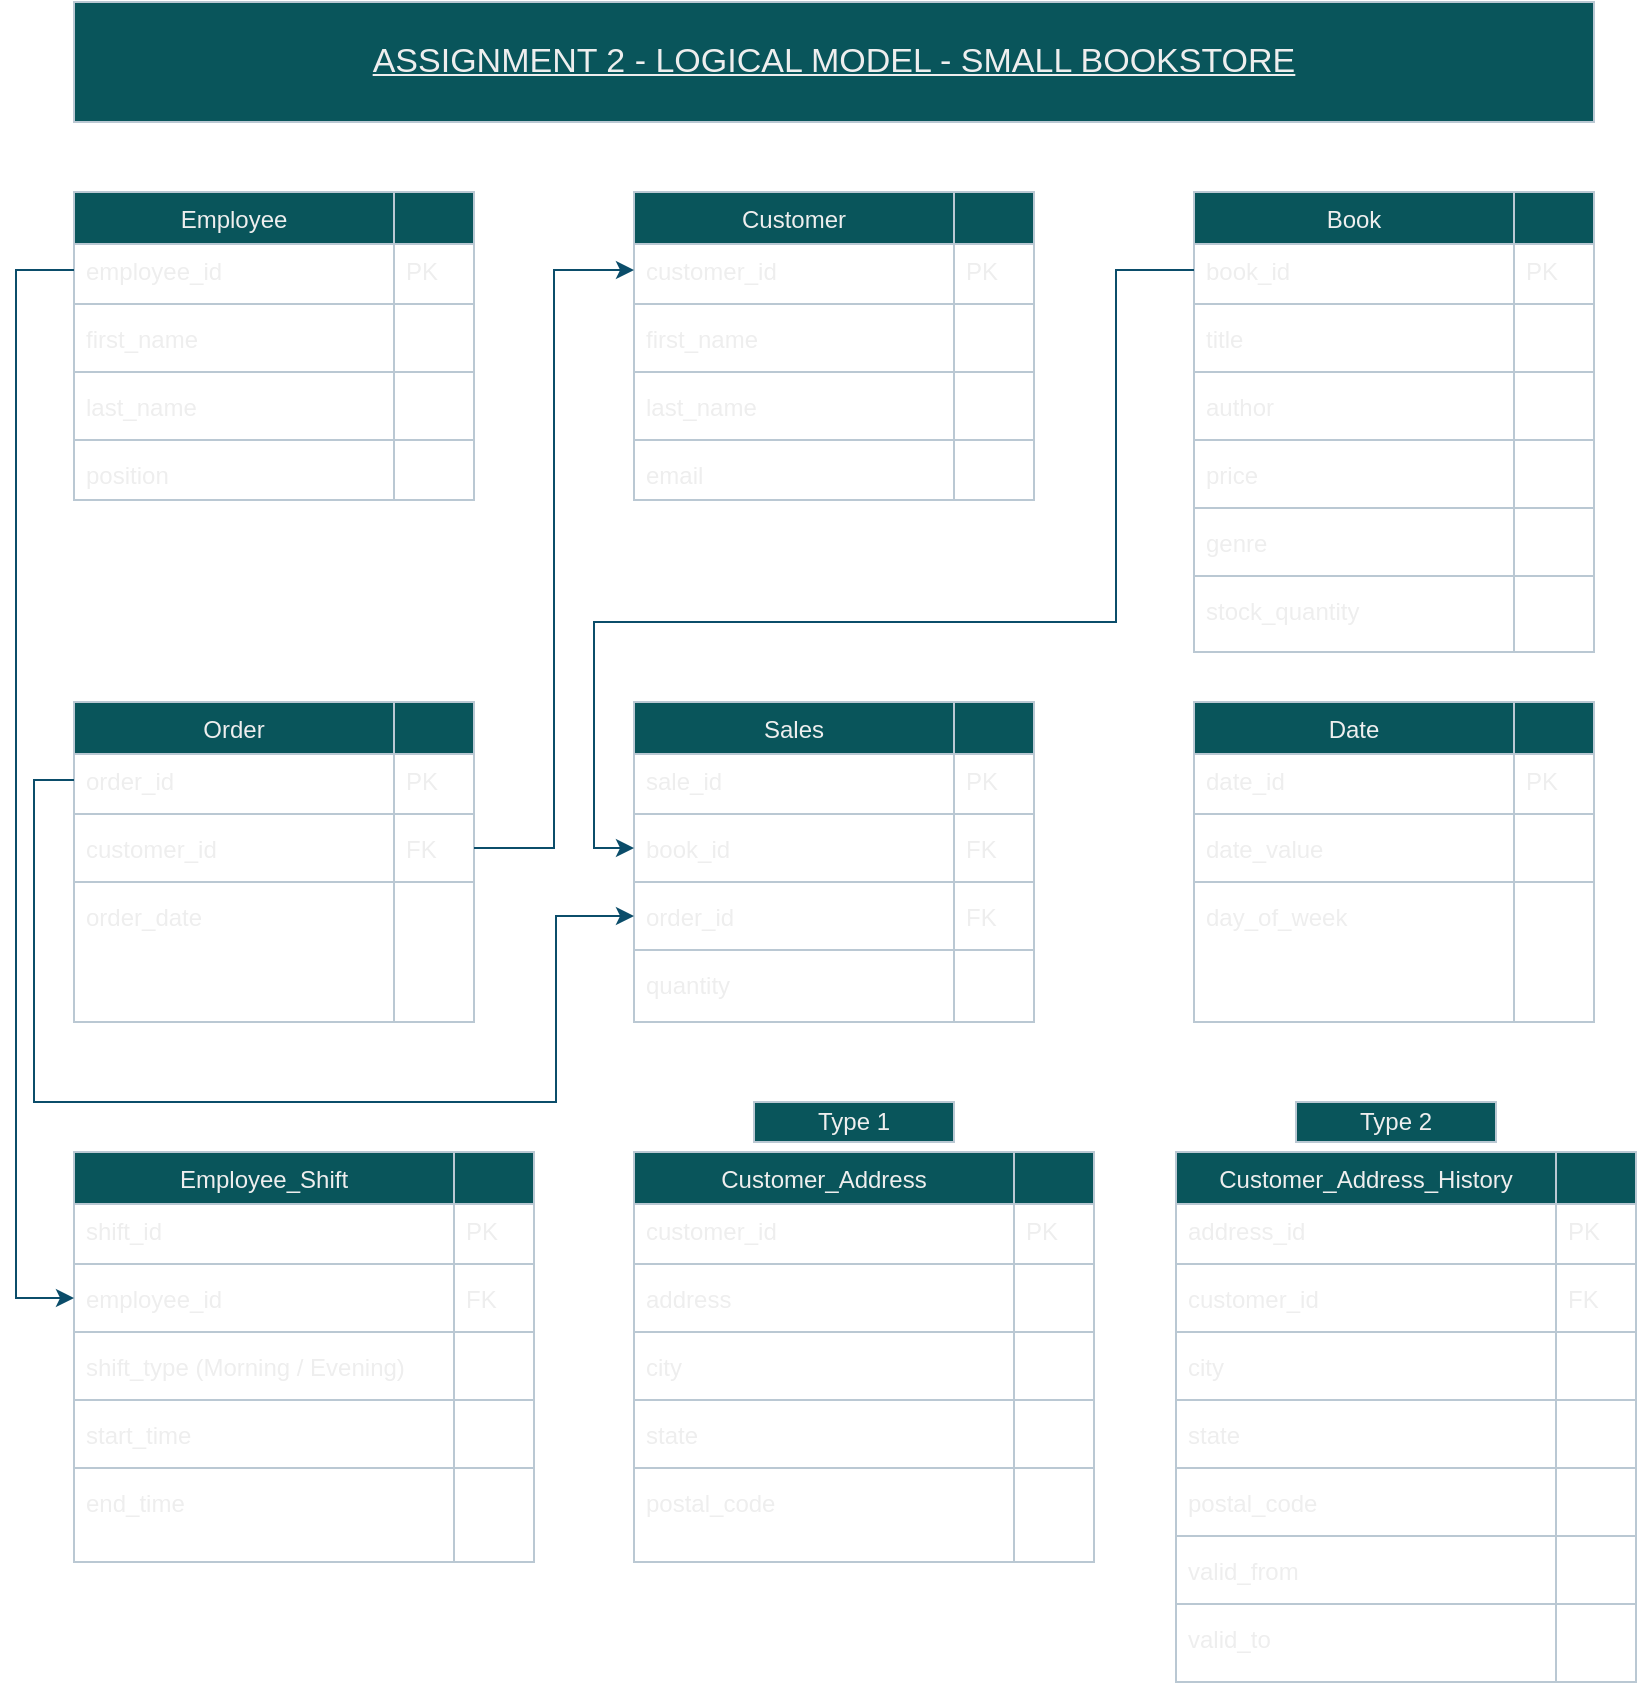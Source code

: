 <mxfile version="26.2.15">
  <diagram id="C5RBs43oDa-KdzZeNtuy" name="Page-1">
    <mxGraphModel dx="1256" dy="759" grid="1" gridSize="10" guides="1" tooltips="1" connect="1" arrows="1" fold="1" page="1" pageScale="1" pageWidth="827" pageHeight="1169" math="0" shadow="0">
      <root>
        <mxCell id="WIyWlLk6GJQsqaUBKTNV-0" />
        <mxCell id="WIyWlLk6GJQsqaUBKTNV-1" parent="WIyWlLk6GJQsqaUBKTNV-0" />
        <mxCell id="zkfFHV4jXpPFQw0GAbJ--0" value="Employee" style="swimlane;fontStyle=0;align=center;verticalAlign=top;childLayout=stackLayout;horizontal=1;startSize=26;horizontalStack=0;resizeParent=1;resizeLast=0;collapsible=1;marginBottom=0;rounded=0;shadow=0;strokeWidth=1;labelBackgroundColor=none;fillColor=#09555B;strokeColor=#BAC8D3;fontColor=#EEEEEE;" parent="WIyWlLk6GJQsqaUBKTNV-1" vertex="1">
          <mxGeometry x="39" y="105" width="160" height="154" as="geometry">
            <mxRectangle x="230" y="140" width="160" height="26" as="alternateBounds" />
          </mxGeometry>
        </mxCell>
        <mxCell id="zkfFHV4jXpPFQw0GAbJ--1" value="employee_id" style="text;align=left;verticalAlign=top;spacingLeft=4;spacingRight=4;overflow=hidden;rotatable=0;points=[[0,0.5],[1,0.5]];portConstraint=eastwest;labelBackgroundColor=none;fontColor=#EEEEEE;" parent="zkfFHV4jXpPFQw0GAbJ--0" vertex="1">
          <mxGeometry y="26" width="160" height="26" as="geometry" />
        </mxCell>
        <mxCell id="SqJzmu0Uh7ImOw3RZCEa-30" value="" style="line;html=1;strokeWidth=1;align=left;verticalAlign=middle;spacingTop=-1;spacingLeft=3;spacingRight=3;rotatable=0;labelPosition=right;points=[];portConstraint=eastwest;labelBackgroundColor=none;fillColor=#09555B;strokeColor=#BAC8D3;fontColor=#EEEEEE;" vertex="1" parent="zkfFHV4jXpPFQw0GAbJ--0">
          <mxGeometry y="52" width="160" height="8" as="geometry" />
        </mxCell>
        <mxCell id="zkfFHV4jXpPFQw0GAbJ--2" value="first_name" style="text;align=left;verticalAlign=top;spacingLeft=4;spacingRight=4;overflow=hidden;rotatable=0;points=[[0,0.5],[1,0.5]];portConstraint=eastwest;rounded=0;shadow=0;html=0;labelBackgroundColor=none;fontColor=#EEEEEE;" parent="zkfFHV4jXpPFQw0GAbJ--0" vertex="1">
          <mxGeometry y="60" width="160" height="26" as="geometry" />
        </mxCell>
        <mxCell id="SqJzmu0Uh7ImOw3RZCEa-31" value="" style="line;html=1;strokeWidth=1;align=left;verticalAlign=middle;spacingTop=-1;spacingLeft=3;spacingRight=3;rotatable=0;labelPosition=right;points=[];portConstraint=eastwest;labelBackgroundColor=none;fillColor=#09555B;strokeColor=#BAC8D3;fontColor=#EEEEEE;" vertex="1" parent="zkfFHV4jXpPFQw0GAbJ--0">
          <mxGeometry y="86" width="160" height="8" as="geometry" />
        </mxCell>
        <mxCell id="zkfFHV4jXpPFQw0GAbJ--3" value="last_name" style="text;align=left;verticalAlign=top;spacingLeft=4;spacingRight=4;overflow=hidden;rotatable=0;points=[[0,0.5],[1,0.5]];portConstraint=eastwest;rounded=0;shadow=0;html=0;labelBackgroundColor=none;fontColor=#EEEEEE;" parent="zkfFHV4jXpPFQw0GAbJ--0" vertex="1">
          <mxGeometry y="94" width="160" height="26" as="geometry" />
        </mxCell>
        <mxCell id="SqJzmu0Uh7ImOw3RZCEa-32" value="" style="line;html=1;strokeWidth=1;align=left;verticalAlign=middle;spacingTop=-1;spacingLeft=3;spacingRight=3;rotatable=0;labelPosition=right;points=[];portConstraint=eastwest;labelBackgroundColor=none;fillColor=#09555B;strokeColor=#BAC8D3;fontColor=#EEEEEE;" vertex="1" parent="zkfFHV4jXpPFQw0GAbJ--0">
          <mxGeometry y="120" width="160" height="8" as="geometry" />
        </mxCell>
        <mxCell id="SqJzmu0Uh7ImOw3RZCEa-17" value="position" style="text;align=left;verticalAlign=top;spacingLeft=4;spacingRight=4;overflow=hidden;rotatable=0;points=[[0,0.5],[1,0.5]];portConstraint=eastwest;rounded=0;shadow=0;html=0;labelBackgroundColor=none;fontColor=#EEEEEE;" vertex="1" parent="zkfFHV4jXpPFQw0GAbJ--0">
          <mxGeometry y="128" width="160" height="26" as="geometry" />
        </mxCell>
        <mxCell id="zkfFHV4jXpPFQw0GAbJ--6" value="Order" style="swimlane;fontStyle=0;align=center;verticalAlign=top;childLayout=stackLayout;horizontal=1;startSize=26;horizontalStack=0;resizeParent=1;resizeLast=0;collapsible=1;marginBottom=0;rounded=0;shadow=0;strokeWidth=1;labelBackgroundColor=none;fillColor=#09555B;strokeColor=#BAC8D3;fontColor=#EEEEEE;" parent="WIyWlLk6GJQsqaUBKTNV-1" vertex="1">
          <mxGeometry x="39" y="360" width="160" height="160" as="geometry">
            <mxRectangle x="130" y="380" width="160" height="26" as="alternateBounds" />
          </mxGeometry>
        </mxCell>
        <mxCell id="zkfFHV4jXpPFQw0GAbJ--7" value="order_id" style="text;align=left;verticalAlign=top;spacingLeft=4;spacingRight=4;overflow=hidden;rotatable=0;points=[[0,0.5],[1,0.5]];portConstraint=eastwest;labelBackgroundColor=none;fontColor=#EEEEEE;" parent="zkfFHV4jXpPFQw0GAbJ--6" vertex="1">
          <mxGeometry y="26" width="160" height="26" as="geometry" />
        </mxCell>
        <mxCell id="SqJzmu0Uh7ImOw3RZCEa-34" value="" style="line;html=1;strokeWidth=1;align=left;verticalAlign=middle;spacingTop=-1;spacingLeft=3;spacingRight=3;rotatable=0;labelPosition=right;points=[];portConstraint=eastwest;labelBackgroundColor=none;fillColor=#09555B;strokeColor=#BAC8D3;fontColor=#EEEEEE;" vertex="1" parent="zkfFHV4jXpPFQw0GAbJ--6">
          <mxGeometry y="52" width="160" height="8" as="geometry" />
        </mxCell>
        <mxCell id="zkfFHV4jXpPFQw0GAbJ--8" value="customer_id" style="text;align=left;verticalAlign=top;spacingLeft=4;spacingRight=4;overflow=hidden;rotatable=0;points=[[0,0.5],[1,0.5]];portConstraint=eastwest;rounded=0;shadow=0;html=0;labelBackgroundColor=none;fontColor=#EEEEEE;" parent="zkfFHV4jXpPFQw0GAbJ--6" vertex="1">
          <mxGeometry y="60" width="160" height="26" as="geometry" />
        </mxCell>
        <mxCell id="zkfFHV4jXpPFQw0GAbJ--9" value="" style="line;html=1;strokeWidth=1;align=left;verticalAlign=middle;spacingTop=-1;spacingLeft=3;spacingRight=3;rotatable=0;labelPosition=right;points=[];portConstraint=eastwest;labelBackgroundColor=none;fillColor=#09555B;strokeColor=#BAC8D3;fontColor=#EEEEEE;" parent="zkfFHV4jXpPFQw0GAbJ--6" vertex="1">
          <mxGeometry y="86" width="160" height="8" as="geometry" />
        </mxCell>
        <mxCell id="zkfFHV4jXpPFQw0GAbJ--10" value="order_date" style="text;align=left;verticalAlign=top;spacingLeft=4;spacingRight=4;overflow=hidden;rotatable=0;points=[[0,0.5],[1,0.5]];portConstraint=eastwest;fontStyle=0;labelBackgroundColor=none;fontColor=#EEEEEE;" parent="zkfFHV4jXpPFQw0GAbJ--6" vertex="1">
          <mxGeometry y="94" width="160" height="26" as="geometry" />
        </mxCell>
        <mxCell id="zkfFHV4jXpPFQw0GAbJ--13" value="Sales" style="swimlane;fontStyle=0;align=center;verticalAlign=top;childLayout=stackLayout;horizontal=1;startSize=26;horizontalStack=0;resizeParent=1;resizeLast=0;collapsible=1;marginBottom=0;rounded=0;shadow=0;strokeWidth=1;labelBackgroundColor=none;fillColor=#09555B;strokeColor=#BAC8D3;fontColor=#EEEEEE;" parent="WIyWlLk6GJQsqaUBKTNV-1" vertex="1">
          <mxGeometry x="319" y="360" width="160" height="160" as="geometry">
            <mxRectangle x="340" y="380" width="170" height="26" as="alternateBounds" />
          </mxGeometry>
        </mxCell>
        <mxCell id="zkfFHV4jXpPFQw0GAbJ--14" value="sale_id" style="text;align=left;verticalAlign=top;spacingLeft=4;spacingRight=4;overflow=hidden;rotatable=0;points=[[0,0.5],[1,0.5]];portConstraint=eastwest;labelBackgroundColor=none;fontColor=#EEEEEE;" parent="zkfFHV4jXpPFQw0GAbJ--13" vertex="1">
          <mxGeometry y="26" width="160" height="26" as="geometry" />
        </mxCell>
        <mxCell id="zkfFHV4jXpPFQw0GAbJ--15" value="" style="line;html=1;strokeWidth=1;align=left;verticalAlign=middle;spacingTop=-1;spacingLeft=3;spacingRight=3;rotatable=0;labelPosition=right;points=[];portConstraint=eastwest;labelBackgroundColor=none;fillColor=#09555B;strokeColor=#BAC8D3;fontColor=#EEEEEE;" parent="zkfFHV4jXpPFQw0GAbJ--13" vertex="1">
          <mxGeometry y="52" width="160" height="8" as="geometry" />
        </mxCell>
        <mxCell id="SqJzmu0Uh7ImOw3RZCEa-41" value="book_id" style="text;align=left;verticalAlign=top;spacingLeft=4;spacingRight=4;overflow=hidden;rotatable=0;points=[[0,0.5],[1,0.5]];portConstraint=eastwest;labelBackgroundColor=none;fontColor=#EEEEEE;" vertex="1" parent="zkfFHV4jXpPFQw0GAbJ--13">
          <mxGeometry y="60" width="160" height="26" as="geometry" />
        </mxCell>
        <mxCell id="SqJzmu0Uh7ImOw3RZCEa-37" value="" style="line;html=1;strokeWidth=1;align=left;verticalAlign=middle;spacingTop=-1;spacingLeft=3;spacingRight=3;rotatable=0;labelPosition=right;points=[];portConstraint=eastwest;labelBackgroundColor=none;fillColor=#09555B;strokeColor=#BAC8D3;fontColor=#EEEEEE;" vertex="1" parent="zkfFHV4jXpPFQw0GAbJ--13">
          <mxGeometry y="86" width="160" height="8" as="geometry" />
        </mxCell>
        <mxCell id="SqJzmu0Uh7ImOw3RZCEa-40" value="order_id" style="text;align=left;verticalAlign=top;spacingLeft=4;spacingRight=4;overflow=hidden;rotatable=0;points=[[0,0.5],[1,0.5]];portConstraint=eastwest;labelBackgroundColor=none;fontColor=#EEEEEE;" vertex="1" parent="zkfFHV4jXpPFQw0GAbJ--13">
          <mxGeometry y="94" width="160" height="26" as="geometry" />
        </mxCell>
        <mxCell id="SqJzmu0Uh7ImOw3RZCEa-38" value="" style="line;html=1;strokeWidth=1;align=left;verticalAlign=middle;spacingTop=-1;spacingLeft=3;spacingRight=3;rotatable=0;labelPosition=right;points=[];portConstraint=eastwest;labelBackgroundColor=none;fillColor=#09555B;strokeColor=#BAC8D3;fontColor=#EEEEEE;" vertex="1" parent="zkfFHV4jXpPFQw0GAbJ--13">
          <mxGeometry y="120" width="160" height="8" as="geometry" />
        </mxCell>
        <mxCell id="SqJzmu0Uh7ImOw3RZCEa-42" value="quantity&#xa;" style="text;align=left;verticalAlign=top;spacingLeft=4;spacingRight=4;overflow=hidden;rotatable=0;points=[[0,0.5],[1,0.5]];portConstraint=eastwest;labelBackgroundColor=none;fontColor=#EEEEEE;" vertex="1" parent="zkfFHV4jXpPFQw0GAbJ--13">
          <mxGeometry y="128" width="160" height="26" as="geometry" />
        </mxCell>
        <mxCell id="zkfFHV4jXpPFQw0GAbJ--17" value="Customer" style="swimlane;fontStyle=0;align=center;verticalAlign=top;childLayout=stackLayout;horizontal=1;startSize=26;horizontalStack=0;resizeParent=1;resizeLast=0;collapsible=1;marginBottom=0;rounded=0;shadow=0;strokeWidth=1;labelBackgroundColor=none;fillColor=#09555B;strokeColor=#BAC8D3;fontColor=#EEEEEE;" parent="WIyWlLk6GJQsqaUBKTNV-1" vertex="1">
          <mxGeometry x="319" y="105" width="160" height="154" as="geometry">
            <mxRectangle x="550" y="140" width="160" height="26" as="alternateBounds" />
          </mxGeometry>
        </mxCell>
        <mxCell id="zkfFHV4jXpPFQw0GAbJ--18" value="customer_id" style="text;align=left;verticalAlign=top;spacingLeft=4;spacingRight=4;overflow=hidden;rotatable=0;points=[[0,0.5],[1,0.5]];portConstraint=eastwest;labelBackgroundColor=none;fontColor=#EEEEEE;" parent="zkfFHV4jXpPFQw0GAbJ--17" vertex="1">
          <mxGeometry y="26" width="160" height="26" as="geometry" />
        </mxCell>
        <mxCell id="SqJzmu0Uh7ImOw3RZCEa-33" value="" style="line;html=1;strokeWidth=1;align=left;verticalAlign=middle;spacingTop=-1;spacingLeft=3;spacingRight=3;rotatable=0;labelPosition=right;points=[];portConstraint=eastwest;labelBackgroundColor=none;fillColor=#09555B;strokeColor=#BAC8D3;fontColor=#EEEEEE;" vertex="1" parent="zkfFHV4jXpPFQw0GAbJ--17">
          <mxGeometry y="52" width="160" height="8" as="geometry" />
        </mxCell>
        <mxCell id="zkfFHV4jXpPFQw0GAbJ--19" value="first_name" style="text;align=left;verticalAlign=top;spacingLeft=4;spacingRight=4;overflow=hidden;rotatable=0;points=[[0,0.5],[1,0.5]];portConstraint=eastwest;rounded=0;shadow=0;html=0;labelBackgroundColor=none;fontColor=#EEEEEE;" parent="zkfFHV4jXpPFQw0GAbJ--17" vertex="1">
          <mxGeometry y="60" width="160" height="26" as="geometry" />
        </mxCell>
        <mxCell id="SqJzmu0Uh7ImOw3RZCEa-28" value="" style="line;html=1;strokeWidth=1;align=left;verticalAlign=middle;spacingTop=-1;spacingLeft=3;spacingRight=3;rotatable=0;labelPosition=right;points=[];portConstraint=eastwest;labelBackgroundColor=none;fillColor=#09555B;strokeColor=#BAC8D3;fontColor=#EEEEEE;" vertex="1" parent="zkfFHV4jXpPFQw0GAbJ--17">
          <mxGeometry y="86" width="160" height="8" as="geometry" />
        </mxCell>
        <mxCell id="zkfFHV4jXpPFQw0GAbJ--20" value="last_name" style="text;align=left;verticalAlign=top;spacingLeft=4;spacingRight=4;overflow=hidden;rotatable=0;points=[[0,0.5],[1,0.5]];portConstraint=eastwest;rounded=0;shadow=0;html=0;labelBackgroundColor=none;fontColor=#EEEEEE;" parent="zkfFHV4jXpPFQw0GAbJ--17" vertex="1">
          <mxGeometry y="94" width="160" height="26" as="geometry" />
        </mxCell>
        <mxCell id="SqJzmu0Uh7ImOw3RZCEa-29" value="" style="line;html=1;strokeWidth=1;align=left;verticalAlign=middle;spacingTop=-1;spacingLeft=3;spacingRight=3;rotatable=0;labelPosition=right;points=[];portConstraint=eastwest;labelBackgroundColor=none;fillColor=#09555B;strokeColor=#BAC8D3;fontColor=#EEEEEE;" vertex="1" parent="zkfFHV4jXpPFQw0GAbJ--17">
          <mxGeometry y="120" width="160" height="8" as="geometry" />
        </mxCell>
        <mxCell id="zkfFHV4jXpPFQw0GAbJ--21" value="email" style="text;align=left;verticalAlign=top;spacingLeft=4;spacingRight=4;overflow=hidden;rotatable=0;points=[[0,0.5],[1,0.5]];portConstraint=eastwest;rounded=0;shadow=0;html=0;labelBackgroundColor=none;fontColor=#EEEEEE;" parent="zkfFHV4jXpPFQw0GAbJ--17" vertex="1">
          <mxGeometry y="128" width="160" height="26" as="geometry" />
        </mxCell>
        <mxCell id="SqJzmu0Uh7ImOw3RZCEa-0" value="Book" style="swimlane;fontStyle=0;align=center;verticalAlign=top;childLayout=stackLayout;horizontal=1;startSize=26;horizontalStack=0;resizeParent=1;resizeLast=0;collapsible=1;marginBottom=0;rounded=0;shadow=0;strokeWidth=1;labelBackgroundColor=none;fillColor=#09555B;strokeColor=#BAC8D3;fontColor=#EEEEEE;" vertex="1" parent="WIyWlLk6GJQsqaUBKTNV-1">
          <mxGeometry x="599" y="105" width="160" height="230" as="geometry">
            <mxRectangle x="230" y="140" width="160" height="26" as="alternateBounds" />
          </mxGeometry>
        </mxCell>
        <mxCell id="SqJzmu0Uh7ImOw3RZCEa-1" value="book_id" style="text;align=left;verticalAlign=top;spacingLeft=4;spacingRight=4;overflow=hidden;rotatable=0;points=[[0,0.5],[1,0.5]];portConstraint=eastwest;labelBackgroundColor=none;fontColor=#EEEEEE;" vertex="1" parent="SqJzmu0Uh7ImOw3RZCEa-0">
          <mxGeometry y="26" width="160" height="26" as="geometry" />
        </mxCell>
        <mxCell id="SqJzmu0Uh7ImOw3RZCEa-23" value="" style="line;html=1;strokeWidth=1;align=left;verticalAlign=middle;spacingTop=-1;spacingLeft=3;spacingRight=3;rotatable=0;labelPosition=right;points=[];portConstraint=eastwest;labelBackgroundColor=none;fillColor=#09555B;strokeColor=#BAC8D3;fontColor=#EEEEEE;" vertex="1" parent="SqJzmu0Uh7ImOw3RZCEa-0">
          <mxGeometry y="52" width="160" height="8" as="geometry" />
        </mxCell>
        <mxCell id="SqJzmu0Uh7ImOw3RZCEa-2" value="title" style="text;align=left;verticalAlign=top;spacingLeft=4;spacingRight=4;overflow=hidden;rotatable=0;points=[[0,0.5],[1,0.5]];portConstraint=eastwest;rounded=0;shadow=0;html=0;labelBackgroundColor=none;fontColor=#EEEEEE;" vertex="1" parent="SqJzmu0Uh7ImOw3RZCEa-0">
          <mxGeometry y="60" width="160" height="26" as="geometry" />
        </mxCell>
        <mxCell id="SqJzmu0Uh7ImOw3RZCEa-24" value="" style="line;html=1;strokeWidth=1;align=left;verticalAlign=middle;spacingTop=-1;spacingLeft=3;spacingRight=3;rotatable=0;labelPosition=right;points=[];portConstraint=eastwest;labelBackgroundColor=none;fillColor=#09555B;strokeColor=#BAC8D3;fontColor=#EEEEEE;" vertex="1" parent="SqJzmu0Uh7ImOw3RZCEa-0">
          <mxGeometry y="86" width="160" height="8" as="geometry" />
        </mxCell>
        <mxCell id="SqJzmu0Uh7ImOw3RZCEa-3" value="author" style="text;align=left;verticalAlign=top;spacingLeft=4;spacingRight=4;overflow=hidden;rotatable=0;points=[[0,0.5],[1,0.5]];portConstraint=eastwest;rounded=0;shadow=0;html=0;labelBackgroundColor=none;fontColor=#EEEEEE;" vertex="1" parent="SqJzmu0Uh7ImOw3RZCEa-0">
          <mxGeometry y="94" width="160" height="26" as="geometry" />
        </mxCell>
        <mxCell id="SqJzmu0Uh7ImOw3RZCEa-25" value="" style="line;html=1;strokeWidth=1;align=left;verticalAlign=middle;spacingTop=-1;spacingLeft=3;spacingRight=3;rotatable=0;labelPosition=right;points=[];portConstraint=eastwest;labelBackgroundColor=none;fillColor=#09555B;strokeColor=#BAC8D3;fontColor=#EEEEEE;" vertex="1" parent="SqJzmu0Uh7ImOw3RZCEa-0">
          <mxGeometry y="120" width="160" height="8" as="geometry" />
        </mxCell>
        <mxCell id="SqJzmu0Uh7ImOw3RZCEa-5" value="price" style="text;align=left;verticalAlign=top;spacingLeft=4;spacingRight=4;overflow=hidden;rotatable=0;points=[[0,0.5],[1,0.5]];portConstraint=eastwest;labelBackgroundColor=none;fontColor=#EEEEEE;" vertex="1" parent="SqJzmu0Uh7ImOw3RZCEa-0">
          <mxGeometry y="128" width="160" height="26" as="geometry" />
        </mxCell>
        <mxCell id="SqJzmu0Uh7ImOw3RZCEa-26" value="" style="line;html=1;strokeWidth=1;align=left;verticalAlign=middle;spacingTop=-1;spacingLeft=3;spacingRight=3;rotatable=0;labelPosition=right;points=[];portConstraint=eastwest;labelBackgroundColor=none;fillColor=#09555B;strokeColor=#BAC8D3;fontColor=#EEEEEE;" vertex="1" parent="SqJzmu0Uh7ImOw3RZCEa-0">
          <mxGeometry y="154" width="160" height="8" as="geometry" />
        </mxCell>
        <mxCell id="SqJzmu0Uh7ImOw3RZCEa-21" value="genre" style="text;align=left;verticalAlign=top;spacingLeft=4;spacingRight=4;overflow=hidden;rotatable=0;points=[[0,0.5],[1,0.5]];portConstraint=eastwest;labelBackgroundColor=none;fontColor=#EEEEEE;" vertex="1" parent="SqJzmu0Uh7ImOw3RZCEa-0">
          <mxGeometry y="162" width="160" height="26" as="geometry" />
        </mxCell>
        <mxCell id="SqJzmu0Uh7ImOw3RZCEa-27" value="" style="line;html=1;strokeWidth=1;align=left;verticalAlign=middle;spacingTop=-1;spacingLeft=3;spacingRight=3;rotatable=0;labelPosition=right;points=[];portConstraint=eastwest;labelBackgroundColor=none;fillColor=#09555B;strokeColor=#BAC8D3;fontColor=#EEEEEE;" vertex="1" parent="SqJzmu0Uh7ImOw3RZCEa-0">
          <mxGeometry y="188" width="160" height="8" as="geometry" />
        </mxCell>
        <mxCell id="SqJzmu0Uh7ImOw3RZCEa-22" value="stock_quantity&#xa;" style="text;align=left;verticalAlign=top;spacingLeft=4;spacingRight=4;overflow=hidden;rotatable=0;points=[[0,0.5],[1,0.5]];portConstraint=eastwest;labelBackgroundColor=none;fontColor=#EEEEEE;" vertex="1" parent="SqJzmu0Uh7ImOw3RZCEa-0">
          <mxGeometry y="196" width="160" height="34" as="geometry" />
        </mxCell>
        <mxCell id="SqJzmu0Uh7ImOw3RZCEa-8" value="Date" style="swimlane;fontStyle=0;align=center;verticalAlign=top;childLayout=stackLayout;horizontal=1;startSize=26;horizontalStack=0;resizeParent=1;resizeLast=0;collapsible=1;marginBottom=0;rounded=0;shadow=0;strokeWidth=1;labelBackgroundColor=none;fillColor=#09555B;strokeColor=#BAC8D3;fontColor=#EEEEEE;" vertex="1" parent="WIyWlLk6GJQsqaUBKTNV-1">
          <mxGeometry x="599" y="360" width="160" height="160" as="geometry">
            <mxRectangle x="230" y="140" width="160" height="26" as="alternateBounds" />
          </mxGeometry>
        </mxCell>
        <mxCell id="SqJzmu0Uh7ImOw3RZCEa-9" value="date_id" style="text;align=left;verticalAlign=top;spacingLeft=4;spacingRight=4;overflow=hidden;rotatable=0;points=[[0,0.5],[1,0.5]];portConstraint=eastwest;labelBackgroundColor=none;fontColor=#EEEEEE;" vertex="1" parent="SqJzmu0Uh7ImOw3RZCEa-8">
          <mxGeometry y="26" width="160" height="26" as="geometry" />
        </mxCell>
        <mxCell id="SqJzmu0Uh7ImOw3RZCEa-39" value="" style="line;html=1;strokeWidth=1;align=left;verticalAlign=middle;spacingTop=-1;spacingLeft=3;spacingRight=3;rotatable=0;labelPosition=right;points=[];portConstraint=eastwest;labelBackgroundColor=none;fillColor=#09555B;strokeColor=#BAC8D3;fontColor=#EEEEEE;" vertex="1" parent="SqJzmu0Uh7ImOw3RZCEa-8">
          <mxGeometry y="52" width="160" height="8" as="geometry" />
        </mxCell>
        <mxCell id="SqJzmu0Uh7ImOw3RZCEa-10" value="date_value" style="text;align=left;verticalAlign=top;spacingLeft=4;spacingRight=4;overflow=hidden;rotatable=0;points=[[0,0.5],[1,0.5]];portConstraint=eastwest;rounded=0;shadow=0;html=0;labelBackgroundColor=none;fontColor=#EEEEEE;" vertex="1" parent="SqJzmu0Uh7ImOw3RZCEa-8">
          <mxGeometry y="60" width="160" height="26" as="geometry" />
        </mxCell>
        <mxCell id="SqJzmu0Uh7ImOw3RZCEa-45" value="" style="line;html=1;strokeWidth=1;align=left;verticalAlign=middle;spacingTop=-1;spacingLeft=3;spacingRight=3;rotatable=0;labelPosition=right;points=[];portConstraint=eastwest;labelBackgroundColor=none;fillColor=#09555B;strokeColor=#BAC8D3;fontColor=#EEEEEE;" vertex="1" parent="SqJzmu0Uh7ImOw3RZCEa-8">
          <mxGeometry y="86" width="160" height="8" as="geometry" />
        </mxCell>
        <mxCell id="SqJzmu0Uh7ImOw3RZCEa-43" value="day_of_week&#xa;" style="text;align=left;verticalAlign=top;spacingLeft=4;spacingRight=4;overflow=hidden;rotatable=0;points=[[0,0.5],[1,0.5]];portConstraint=eastwest;labelBackgroundColor=none;fontColor=#EEEEEE;" vertex="1" parent="SqJzmu0Uh7ImOw3RZCEa-8">
          <mxGeometry y="94" width="160" height="26" as="geometry" />
        </mxCell>
        <mxCell id="SqJzmu0Uh7ImOw3RZCEa-56" value="" style="swimlane;fontStyle=0;align=center;verticalAlign=top;childLayout=stackLayout;horizontal=1;startSize=26;horizontalStack=0;resizeParent=1;resizeLast=0;collapsible=1;marginBottom=0;rounded=0;shadow=0;strokeWidth=1;labelBackgroundColor=none;fillColor=#09555B;strokeColor=#BAC8D3;fontColor=#EEEEEE;" vertex="1" parent="WIyWlLk6GJQsqaUBKTNV-1">
          <mxGeometry x="199" y="105" width="40" height="154" as="geometry">
            <mxRectangle x="230" y="140" width="160" height="26" as="alternateBounds" />
          </mxGeometry>
        </mxCell>
        <mxCell id="SqJzmu0Uh7ImOw3RZCEa-57" value="PK" style="text;align=left;verticalAlign=top;spacingLeft=4;spacingRight=4;overflow=hidden;rotatable=0;points=[[0,0.5],[1,0.5]];portConstraint=eastwest;labelBackgroundColor=none;fontColor=#EEEEEE;" vertex="1" parent="SqJzmu0Uh7ImOw3RZCEa-56">
          <mxGeometry y="26" width="40" height="26" as="geometry" />
        </mxCell>
        <mxCell id="SqJzmu0Uh7ImOw3RZCEa-58" value="" style="line;html=1;strokeWidth=1;align=left;verticalAlign=middle;spacingTop=-1;spacingLeft=3;spacingRight=3;rotatable=0;labelPosition=right;points=[];portConstraint=eastwest;labelBackgroundColor=none;fillColor=#09555B;strokeColor=#BAC8D3;fontColor=#EEEEEE;" vertex="1" parent="SqJzmu0Uh7ImOw3RZCEa-56">
          <mxGeometry y="52" width="40" height="8" as="geometry" />
        </mxCell>
        <mxCell id="SqJzmu0Uh7ImOw3RZCEa-59" value=" " style="text;align=left;verticalAlign=top;spacingLeft=4;spacingRight=4;overflow=hidden;rotatable=0;points=[[0,0.5],[1,0.5]];portConstraint=eastwest;rounded=0;shadow=0;html=0;labelBackgroundColor=none;fontColor=#EEEEEE;" vertex="1" parent="SqJzmu0Uh7ImOw3RZCEa-56">
          <mxGeometry y="60" width="40" height="26" as="geometry" />
        </mxCell>
        <mxCell id="SqJzmu0Uh7ImOw3RZCEa-60" value="" style="line;html=1;strokeWidth=1;align=left;verticalAlign=middle;spacingTop=-1;spacingLeft=3;spacingRight=3;rotatable=0;labelPosition=right;points=[];portConstraint=eastwest;labelBackgroundColor=none;fillColor=#09555B;strokeColor=#BAC8D3;fontColor=#EEEEEE;" vertex="1" parent="SqJzmu0Uh7ImOw3RZCEa-56">
          <mxGeometry y="86" width="40" height="8" as="geometry" />
        </mxCell>
        <mxCell id="SqJzmu0Uh7ImOw3RZCEa-61" value=" " style="text;align=left;verticalAlign=top;spacingLeft=4;spacingRight=4;overflow=hidden;rotatable=0;points=[[0,0.5],[1,0.5]];portConstraint=eastwest;rounded=0;shadow=0;html=0;labelBackgroundColor=none;fontColor=#EEEEEE;" vertex="1" parent="SqJzmu0Uh7ImOw3RZCEa-56">
          <mxGeometry y="94" width="40" height="26" as="geometry" />
        </mxCell>
        <mxCell id="SqJzmu0Uh7ImOw3RZCEa-62" value="" style="line;html=1;strokeWidth=1;align=left;verticalAlign=middle;spacingTop=-1;spacingLeft=3;spacingRight=3;rotatable=0;labelPosition=right;points=[];portConstraint=eastwest;labelBackgroundColor=none;fillColor=#09555B;strokeColor=#BAC8D3;fontColor=#EEEEEE;" vertex="1" parent="SqJzmu0Uh7ImOw3RZCEa-56">
          <mxGeometry y="120" width="40" height="8" as="geometry" />
        </mxCell>
        <mxCell id="SqJzmu0Uh7ImOw3RZCEa-63" value=" " style="text;align=left;verticalAlign=top;spacingLeft=4;spacingRight=4;overflow=hidden;rotatable=0;points=[[0,0.5],[1,0.5]];portConstraint=eastwest;rounded=0;shadow=0;html=0;labelBackgroundColor=none;fontColor=#EEEEEE;" vertex="1" parent="SqJzmu0Uh7ImOw3RZCEa-56">
          <mxGeometry y="128" width="40" height="26" as="geometry" />
        </mxCell>
        <mxCell id="SqJzmu0Uh7ImOw3RZCEa-64" value="" style="swimlane;fontStyle=0;align=center;verticalAlign=top;childLayout=stackLayout;horizontal=1;startSize=26;horizontalStack=0;resizeParent=1;resizeLast=0;collapsible=1;marginBottom=0;rounded=0;shadow=0;strokeWidth=1;labelBackgroundColor=none;fillColor=#09555B;strokeColor=#BAC8D3;fontColor=#EEEEEE;" vertex="1" parent="WIyWlLk6GJQsqaUBKTNV-1">
          <mxGeometry x="479" y="105" width="40" height="154" as="geometry">
            <mxRectangle x="230" y="140" width="160" height="26" as="alternateBounds" />
          </mxGeometry>
        </mxCell>
        <mxCell id="SqJzmu0Uh7ImOw3RZCEa-65" value="PK" style="text;align=left;verticalAlign=top;spacingLeft=4;spacingRight=4;overflow=hidden;rotatable=0;points=[[0,0.5],[1,0.5]];portConstraint=eastwest;labelBackgroundColor=none;fontColor=#EEEEEE;" vertex="1" parent="SqJzmu0Uh7ImOw3RZCEa-64">
          <mxGeometry y="26" width="40" height="26" as="geometry" />
        </mxCell>
        <mxCell id="SqJzmu0Uh7ImOw3RZCEa-66" value="" style="line;html=1;strokeWidth=1;align=left;verticalAlign=middle;spacingTop=-1;spacingLeft=3;spacingRight=3;rotatable=0;labelPosition=right;points=[];portConstraint=eastwest;labelBackgroundColor=none;fillColor=#09555B;strokeColor=#BAC8D3;fontColor=#EEEEEE;" vertex="1" parent="SqJzmu0Uh7ImOw3RZCEa-64">
          <mxGeometry y="52" width="40" height="8" as="geometry" />
        </mxCell>
        <mxCell id="SqJzmu0Uh7ImOw3RZCEa-67" value=" " style="text;align=left;verticalAlign=top;spacingLeft=4;spacingRight=4;overflow=hidden;rotatable=0;points=[[0,0.5],[1,0.5]];portConstraint=eastwest;rounded=0;shadow=0;html=0;labelBackgroundColor=none;fontColor=#EEEEEE;" vertex="1" parent="SqJzmu0Uh7ImOw3RZCEa-64">
          <mxGeometry y="60" width="40" height="26" as="geometry" />
        </mxCell>
        <mxCell id="SqJzmu0Uh7ImOw3RZCEa-68" value="" style="line;html=1;strokeWidth=1;align=left;verticalAlign=middle;spacingTop=-1;spacingLeft=3;spacingRight=3;rotatable=0;labelPosition=right;points=[];portConstraint=eastwest;labelBackgroundColor=none;fillColor=#09555B;strokeColor=#BAC8D3;fontColor=#EEEEEE;" vertex="1" parent="SqJzmu0Uh7ImOw3RZCEa-64">
          <mxGeometry y="86" width="40" height="8" as="geometry" />
        </mxCell>
        <mxCell id="SqJzmu0Uh7ImOw3RZCEa-69" value=" " style="text;align=left;verticalAlign=top;spacingLeft=4;spacingRight=4;overflow=hidden;rotatable=0;points=[[0,0.5],[1,0.5]];portConstraint=eastwest;rounded=0;shadow=0;html=0;labelBackgroundColor=none;fontColor=#EEEEEE;" vertex="1" parent="SqJzmu0Uh7ImOw3RZCEa-64">
          <mxGeometry y="94" width="40" height="26" as="geometry" />
        </mxCell>
        <mxCell id="SqJzmu0Uh7ImOw3RZCEa-70" value="" style="line;html=1;strokeWidth=1;align=left;verticalAlign=middle;spacingTop=-1;spacingLeft=3;spacingRight=3;rotatable=0;labelPosition=right;points=[];portConstraint=eastwest;labelBackgroundColor=none;fillColor=#09555B;strokeColor=#BAC8D3;fontColor=#EEEEEE;" vertex="1" parent="SqJzmu0Uh7ImOw3RZCEa-64">
          <mxGeometry y="120" width="40" height="8" as="geometry" />
        </mxCell>
        <mxCell id="SqJzmu0Uh7ImOw3RZCEa-71" value=" " style="text;align=left;verticalAlign=top;spacingLeft=4;spacingRight=4;overflow=hidden;rotatable=0;points=[[0,0.5],[1,0.5]];portConstraint=eastwest;rounded=0;shadow=0;html=0;labelBackgroundColor=none;fontColor=#EEEEEE;" vertex="1" parent="SqJzmu0Uh7ImOw3RZCEa-64">
          <mxGeometry y="128" width="40" height="26" as="geometry" />
        </mxCell>
        <mxCell id="SqJzmu0Uh7ImOw3RZCEa-72" value="" style="swimlane;fontStyle=0;align=center;verticalAlign=top;childLayout=stackLayout;horizontal=1;startSize=26;horizontalStack=0;resizeParent=1;resizeLast=0;collapsible=1;marginBottom=0;rounded=0;shadow=0;strokeWidth=1;labelBackgroundColor=none;fillColor=#09555B;strokeColor=#BAC8D3;fontColor=#EEEEEE;" vertex="1" parent="WIyWlLk6GJQsqaUBKTNV-1">
          <mxGeometry x="759" y="105" width="40" height="230" as="geometry">
            <mxRectangle x="230" y="140" width="160" height="26" as="alternateBounds" />
          </mxGeometry>
        </mxCell>
        <mxCell id="SqJzmu0Uh7ImOw3RZCEa-73" value="PK" style="text;align=left;verticalAlign=top;spacingLeft=4;spacingRight=4;overflow=hidden;rotatable=0;points=[[0,0.5],[1,0.5]];portConstraint=eastwest;labelBackgroundColor=none;fontColor=#EEEEEE;" vertex="1" parent="SqJzmu0Uh7ImOw3RZCEa-72">
          <mxGeometry y="26" width="40" height="26" as="geometry" />
        </mxCell>
        <mxCell id="SqJzmu0Uh7ImOw3RZCEa-74" value="" style="line;html=1;strokeWidth=1;align=left;verticalAlign=middle;spacingTop=-1;spacingLeft=3;spacingRight=3;rotatable=0;labelPosition=right;points=[];portConstraint=eastwest;labelBackgroundColor=none;fillColor=#09555B;strokeColor=#BAC8D3;fontColor=#EEEEEE;" vertex="1" parent="SqJzmu0Uh7ImOw3RZCEa-72">
          <mxGeometry y="52" width="40" height="8" as="geometry" />
        </mxCell>
        <mxCell id="SqJzmu0Uh7ImOw3RZCEa-75" value=" " style="text;align=left;verticalAlign=top;spacingLeft=4;spacingRight=4;overflow=hidden;rotatable=0;points=[[0,0.5],[1,0.5]];portConstraint=eastwest;rounded=0;shadow=0;html=0;labelBackgroundColor=none;fontColor=#EEEEEE;" vertex="1" parent="SqJzmu0Uh7ImOw3RZCEa-72">
          <mxGeometry y="60" width="40" height="26" as="geometry" />
        </mxCell>
        <mxCell id="SqJzmu0Uh7ImOw3RZCEa-76" value="" style="line;html=1;strokeWidth=1;align=left;verticalAlign=middle;spacingTop=-1;spacingLeft=3;spacingRight=3;rotatable=0;labelPosition=right;points=[];portConstraint=eastwest;labelBackgroundColor=none;fillColor=#09555B;strokeColor=#BAC8D3;fontColor=#EEEEEE;" vertex="1" parent="SqJzmu0Uh7ImOw3RZCEa-72">
          <mxGeometry y="86" width="40" height="8" as="geometry" />
        </mxCell>
        <mxCell id="SqJzmu0Uh7ImOw3RZCEa-77" value=" " style="text;align=left;verticalAlign=top;spacingLeft=4;spacingRight=4;overflow=hidden;rotatable=0;points=[[0,0.5],[1,0.5]];portConstraint=eastwest;rounded=0;shadow=0;html=0;labelBackgroundColor=none;fontColor=#EEEEEE;" vertex="1" parent="SqJzmu0Uh7ImOw3RZCEa-72">
          <mxGeometry y="94" width="40" height="26" as="geometry" />
        </mxCell>
        <mxCell id="SqJzmu0Uh7ImOw3RZCEa-78" value="" style="line;html=1;strokeWidth=1;align=left;verticalAlign=middle;spacingTop=-1;spacingLeft=3;spacingRight=3;rotatable=0;labelPosition=right;points=[];portConstraint=eastwest;labelBackgroundColor=none;fillColor=#09555B;strokeColor=#BAC8D3;fontColor=#EEEEEE;" vertex="1" parent="SqJzmu0Uh7ImOw3RZCEa-72">
          <mxGeometry y="120" width="40" height="8" as="geometry" />
        </mxCell>
        <mxCell id="SqJzmu0Uh7ImOw3RZCEa-80" value=" " style="text;align=left;verticalAlign=top;spacingLeft=4;spacingRight=4;overflow=hidden;rotatable=0;points=[[0,0.5],[1,0.5]];portConstraint=eastwest;rounded=0;shadow=0;html=0;labelBackgroundColor=none;fontColor=#EEEEEE;" vertex="1" parent="SqJzmu0Uh7ImOw3RZCEa-72">
          <mxGeometry y="128" width="40" height="26" as="geometry" />
        </mxCell>
        <mxCell id="SqJzmu0Uh7ImOw3RZCEa-81" value="" style="line;html=1;strokeWidth=1;align=left;verticalAlign=middle;spacingTop=-1;spacingLeft=3;spacingRight=3;rotatable=0;labelPosition=right;points=[];portConstraint=eastwest;labelBackgroundColor=none;fillColor=#09555B;strokeColor=#BAC8D3;fontColor=#EEEEEE;" vertex="1" parent="SqJzmu0Uh7ImOw3RZCEa-72">
          <mxGeometry y="154" width="40" height="8" as="geometry" />
        </mxCell>
        <mxCell id="SqJzmu0Uh7ImOw3RZCEa-86" value=" " style="text;align=left;verticalAlign=top;spacingLeft=4;spacingRight=4;overflow=hidden;rotatable=0;points=[[0,0.5],[1,0.5]];portConstraint=eastwest;rounded=0;shadow=0;html=0;labelBackgroundColor=none;fontColor=#EEEEEE;" vertex="1" parent="SqJzmu0Uh7ImOw3RZCEa-72">
          <mxGeometry y="162" width="40" height="26" as="geometry" />
        </mxCell>
        <mxCell id="SqJzmu0Uh7ImOw3RZCEa-83" value="" style="line;html=1;strokeWidth=1;align=left;verticalAlign=middle;spacingTop=-1;spacingLeft=3;spacingRight=3;rotatable=0;labelPosition=right;points=[];portConstraint=eastwest;labelBackgroundColor=none;fillColor=#09555B;strokeColor=#BAC8D3;fontColor=#EEEEEE;" vertex="1" parent="SqJzmu0Uh7ImOw3RZCEa-72">
          <mxGeometry y="188" width="40" height="8" as="geometry" />
        </mxCell>
        <mxCell id="SqJzmu0Uh7ImOw3RZCEa-85" value=" " style="text;align=left;verticalAlign=top;spacingLeft=4;spacingRight=4;overflow=hidden;rotatable=0;points=[[0,0.5],[1,0.5]];portConstraint=eastwest;rounded=0;shadow=0;html=0;labelBackgroundColor=none;fontColor=#EEEEEE;" vertex="1" parent="SqJzmu0Uh7ImOw3RZCEa-72">
          <mxGeometry y="196" width="40" height="34" as="geometry" />
        </mxCell>
        <mxCell id="SqJzmu0Uh7ImOw3RZCEa-88" value="" style="swimlane;fontStyle=0;align=center;verticalAlign=top;childLayout=stackLayout;horizontal=1;startSize=26;horizontalStack=0;resizeParent=1;resizeLast=0;collapsible=1;marginBottom=0;rounded=0;shadow=0;strokeWidth=1;labelBackgroundColor=none;fillColor=#09555B;strokeColor=#BAC8D3;fontColor=#EEEEEE;" vertex="1" parent="WIyWlLk6GJQsqaUBKTNV-1">
          <mxGeometry x="199" y="360" width="40" height="160" as="geometry">
            <mxRectangle x="230" y="140" width="160" height="26" as="alternateBounds" />
          </mxGeometry>
        </mxCell>
        <mxCell id="SqJzmu0Uh7ImOw3RZCEa-89" value="PK" style="text;align=left;verticalAlign=top;spacingLeft=4;spacingRight=4;overflow=hidden;rotatable=0;points=[[0,0.5],[1,0.5]];portConstraint=eastwest;labelBackgroundColor=none;fontColor=#EEEEEE;" vertex="1" parent="SqJzmu0Uh7ImOw3RZCEa-88">
          <mxGeometry y="26" width="40" height="26" as="geometry" />
        </mxCell>
        <mxCell id="SqJzmu0Uh7ImOw3RZCEa-90" value="" style="line;html=1;strokeWidth=1;align=left;verticalAlign=middle;spacingTop=-1;spacingLeft=3;spacingRight=3;rotatable=0;labelPosition=right;points=[];portConstraint=eastwest;labelBackgroundColor=none;fillColor=#09555B;strokeColor=#BAC8D3;fontColor=#EEEEEE;" vertex="1" parent="SqJzmu0Uh7ImOw3RZCEa-88">
          <mxGeometry y="52" width="40" height="8" as="geometry" />
        </mxCell>
        <mxCell id="SqJzmu0Uh7ImOw3RZCEa-91" value="FK" style="text;align=left;verticalAlign=top;spacingLeft=4;spacingRight=4;overflow=hidden;rotatable=0;points=[[0,0.5],[1,0.5]];portConstraint=eastwest;rounded=0;shadow=0;html=0;labelBackgroundColor=none;fontColor=#EEEEEE;" vertex="1" parent="SqJzmu0Uh7ImOw3RZCEa-88">
          <mxGeometry y="60" width="40" height="26" as="geometry" />
        </mxCell>
        <mxCell id="SqJzmu0Uh7ImOw3RZCEa-92" value="" style="line;html=1;strokeWidth=1;align=left;verticalAlign=middle;spacingTop=-1;spacingLeft=3;spacingRight=3;rotatable=0;labelPosition=right;points=[];portConstraint=eastwest;labelBackgroundColor=none;fillColor=#09555B;strokeColor=#BAC8D3;fontColor=#EEEEEE;" vertex="1" parent="SqJzmu0Uh7ImOw3RZCEa-88">
          <mxGeometry y="86" width="40" height="8" as="geometry" />
        </mxCell>
        <mxCell id="SqJzmu0Uh7ImOw3RZCEa-93" value=" " style="text;align=left;verticalAlign=top;spacingLeft=4;spacingRight=4;overflow=hidden;rotatable=0;points=[[0,0.5],[1,0.5]];portConstraint=eastwest;rounded=0;shadow=0;html=0;labelBackgroundColor=none;fontColor=#EEEEEE;" vertex="1" parent="SqJzmu0Uh7ImOw3RZCEa-88">
          <mxGeometry y="94" width="40" height="26" as="geometry" />
        </mxCell>
        <mxCell id="SqJzmu0Uh7ImOw3RZCEa-95" value=" " style="text;align=left;verticalAlign=top;spacingLeft=4;spacingRight=4;overflow=hidden;rotatable=0;points=[[0,0.5],[1,0.5]];portConstraint=eastwest;rounded=0;shadow=0;html=0;labelBackgroundColor=none;fontColor=#EEEEEE;" vertex="1" parent="SqJzmu0Uh7ImOw3RZCEa-88">
          <mxGeometry y="120" width="40" height="26" as="geometry" />
        </mxCell>
        <mxCell id="SqJzmu0Uh7ImOw3RZCEa-96" value="" style="swimlane;fontStyle=0;align=center;verticalAlign=top;childLayout=stackLayout;horizontal=1;startSize=26;horizontalStack=0;resizeParent=1;resizeLast=0;collapsible=1;marginBottom=0;rounded=0;shadow=0;strokeWidth=1;labelBackgroundColor=none;fillColor=#09555B;strokeColor=#BAC8D3;fontColor=#EEEEEE;" vertex="1" parent="WIyWlLk6GJQsqaUBKTNV-1">
          <mxGeometry x="479" y="360" width="40" height="160" as="geometry">
            <mxRectangle x="230" y="140" width="160" height="26" as="alternateBounds" />
          </mxGeometry>
        </mxCell>
        <mxCell id="SqJzmu0Uh7ImOw3RZCEa-97" value="PK" style="text;align=left;verticalAlign=top;spacingLeft=4;spacingRight=4;overflow=hidden;rotatable=0;points=[[0,0.5],[1,0.5]];portConstraint=eastwest;labelBackgroundColor=none;fontColor=#EEEEEE;" vertex="1" parent="SqJzmu0Uh7ImOw3RZCEa-96">
          <mxGeometry y="26" width="40" height="26" as="geometry" />
        </mxCell>
        <mxCell id="SqJzmu0Uh7ImOw3RZCEa-98" value="" style="line;html=1;strokeWidth=1;align=left;verticalAlign=middle;spacingTop=-1;spacingLeft=3;spacingRight=3;rotatable=0;labelPosition=right;points=[];portConstraint=eastwest;labelBackgroundColor=none;fillColor=#09555B;strokeColor=#BAC8D3;fontColor=#EEEEEE;" vertex="1" parent="SqJzmu0Uh7ImOw3RZCEa-96">
          <mxGeometry y="52" width="40" height="8" as="geometry" />
        </mxCell>
        <mxCell id="SqJzmu0Uh7ImOw3RZCEa-99" value="FK" style="text;align=left;verticalAlign=top;spacingLeft=4;spacingRight=4;overflow=hidden;rotatable=0;points=[[0,0.5],[1,0.5]];portConstraint=eastwest;rounded=0;shadow=0;html=0;labelBackgroundColor=none;fontColor=#EEEEEE;" vertex="1" parent="SqJzmu0Uh7ImOw3RZCEa-96">
          <mxGeometry y="60" width="40" height="26" as="geometry" />
        </mxCell>
        <mxCell id="SqJzmu0Uh7ImOw3RZCEa-100" value="" style="line;html=1;strokeWidth=1;align=left;verticalAlign=middle;spacingTop=-1;spacingLeft=3;spacingRight=3;rotatable=0;labelPosition=right;points=[];portConstraint=eastwest;labelBackgroundColor=none;fillColor=#09555B;strokeColor=#BAC8D3;fontColor=#EEEEEE;" vertex="1" parent="SqJzmu0Uh7ImOw3RZCEa-96">
          <mxGeometry y="86" width="40" height="8" as="geometry" />
        </mxCell>
        <mxCell id="SqJzmu0Uh7ImOw3RZCEa-101" value="FK" style="text;align=left;verticalAlign=top;spacingLeft=4;spacingRight=4;overflow=hidden;rotatable=0;points=[[0,0.5],[1,0.5]];portConstraint=eastwest;rounded=0;shadow=0;html=0;labelBackgroundColor=none;fontColor=#EEEEEE;" vertex="1" parent="SqJzmu0Uh7ImOw3RZCEa-96">
          <mxGeometry y="94" width="40" height="26" as="geometry" />
        </mxCell>
        <mxCell id="SqJzmu0Uh7ImOw3RZCEa-102" value="" style="line;html=1;strokeWidth=1;align=left;verticalAlign=middle;spacingTop=-1;spacingLeft=3;spacingRight=3;rotatable=0;labelPosition=right;points=[];portConstraint=eastwest;labelBackgroundColor=none;fillColor=#09555B;strokeColor=#BAC8D3;fontColor=#EEEEEE;" vertex="1" parent="SqJzmu0Uh7ImOw3RZCEa-96">
          <mxGeometry y="120" width="40" height="8" as="geometry" />
        </mxCell>
        <mxCell id="SqJzmu0Uh7ImOw3RZCEa-103" value=" " style="text;align=left;verticalAlign=top;spacingLeft=4;spacingRight=4;overflow=hidden;rotatable=0;points=[[0,0.5],[1,0.5]];portConstraint=eastwest;rounded=0;shadow=0;html=0;labelBackgroundColor=none;fontColor=#EEEEEE;" vertex="1" parent="SqJzmu0Uh7ImOw3RZCEa-96">
          <mxGeometry y="128" width="40" height="26" as="geometry" />
        </mxCell>
        <mxCell id="SqJzmu0Uh7ImOw3RZCEa-104" value="" style="swimlane;fontStyle=0;align=center;verticalAlign=top;childLayout=stackLayout;horizontal=1;startSize=26;horizontalStack=0;resizeParent=1;resizeLast=0;collapsible=1;marginBottom=0;rounded=0;shadow=0;strokeWidth=1;labelBackgroundColor=none;fillColor=#09555B;strokeColor=#BAC8D3;fontColor=#EEEEEE;" vertex="1" parent="WIyWlLk6GJQsqaUBKTNV-1">
          <mxGeometry x="759" y="360" width="40" height="160" as="geometry">
            <mxRectangle x="230" y="140" width="160" height="26" as="alternateBounds" />
          </mxGeometry>
        </mxCell>
        <mxCell id="SqJzmu0Uh7ImOw3RZCEa-105" value="PK" style="text;align=left;verticalAlign=top;spacingLeft=4;spacingRight=4;overflow=hidden;rotatable=0;points=[[0,0.5],[1,0.5]];portConstraint=eastwest;labelBackgroundColor=none;fontColor=#EEEEEE;" vertex="1" parent="SqJzmu0Uh7ImOw3RZCEa-104">
          <mxGeometry y="26" width="40" height="26" as="geometry" />
        </mxCell>
        <mxCell id="SqJzmu0Uh7ImOw3RZCEa-106" value="" style="line;html=1;strokeWidth=1;align=left;verticalAlign=middle;spacingTop=-1;spacingLeft=3;spacingRight=3;rotatable=0;labelPosition=right;points=[];portConstraint=eastwest;labelBackgroundColor=none;fillColor=#09555B;strokeColor=#BAC8D3;fontColor=#EEEEEE;" vertex="1" parent="SqJzmu0Uh7ImOw3RZCEa-104">
          <mxGeometry y="52" width="40" height="8" as="geometry" />
        </mxCell>
        <mxCell id="SqJzmu0Uh7ImOw3RZCEa-107" value=" " style="text;align=left;verticalAlign=top;spacingLeft=4;spacingRight=4;overflow=hidden;rotatable=0;points=[[0,0.5],[1,0.5]];portConstraint=eastwest;rounded=0;shadow=0;html=0;labelBackgroundColor=none;fontColor=#EEEEEE;" vertex="1" parent="SqJzmu0Uh7ImOw3RZCEa-104">
          <mxGeometry y="60" width="40" height="26" as="geometry" />
        </mxCell>
        <mxCell id="SqJzmu0Uh7ImOw3RZCEa-108" value="" style="line;html=1;strokeWidth=1;align=left;verticalAlign=middle;spacingTop=-1;spacingLeft=3;spacingRight=3;rotatable=0;labelPosition=right;points=[];portConstraint=eastwest;labelBackgroundColor=none;fillColor=#09555B;strokeColor=#BAC8D3;fontColor=#EEEEEE;" vertex="1" parent="SqJzmu0Uh7ImOw3RZCEa-104">
          <mxGeometry y="86" width="40" height="8" as="geometry" />
        </mxCell>
        <mxCell id="SqJzmu0Uh7ImOw3RZCEa-109" value=" " style="text;align=left;verticalAlign=top;spacingLeft=4;spacingRight=4;overflow=hidden;rotatable=0;points=[[0,0.5],[1,0.5]];portConstraint=eastwest;rounded=0;shadow=0;html=0;labelBackgroundColor=none;fontColor=#EEEEEE;" vertex="1" parent="SqJzmu0Uh7ImOw3RZCEa-104">
          <mxGeometry y="94" width="40" height="26" as="geometry" />
        </mxCell>
        <mxCell id="SqJzmu0Uh7ImOw3RZCEa-111" value=" " style="text;align=left;verticalAlign=top;spacingLeft=4;spacingRight=4;overflow=hidden;rotatable=0;points=[[0,0.5],[1,0.5]];portConstraint=eastwest;rounded=0;shadow=0;html=0;labelBackgroundColor=none;fontColor=#EEEEEE;" vertex="1" parent="SqJzmu0Uh7ImOw3RZCEa-104">
          <mxGeometry y="120" width="40" height="26" as="geometry" />
        </mxCell>
        <mxCell id="SqJzmu0Uh7ImOw3RZCEa-112" style="edgeStyle=orthogonalEdgeStyle;rounded=0;orthogonalLoop=1;jettySize=auto;html=1;exitX=1;exitY=0.5;exitDx=0;exitDy=0;strokeColor=#0B4D6A;entryX=0;entryY=0.5;entryDx=0;entryDy=0;" edge="1" parent="WIyWlLk6GJQsqaUBKTNV-1" source="SqJzmu0Uh7ImOw3RZCEa-91" target="zkfFHV4jXpPFQw0GAbJ--18">
          <mxGeometry relative="1" as="geometry">
            <mxPoint x="299" y="145" as="targetPoint" />
          </mxGeometry>
        </mxCell>
        <mxCell id="SqJzmu0Uh7ImOw3RZCEa-121" value="&lt;u&gt;&lt;font style=&quot;font-size: 17px;&quot;&gt;ASSIGNMENT 2 - LOGICAL MODEL - SMALL BOOKSTORE&lt;/font&gt;&lt;/u&gt;" style="rounded=0;whiteSpace=wrap;html=1;strokeColor=#BAC8D3;fontColor=#EEEEEE;fillColor=#09555B;" vertex="1" parent="WIyWlLk6GJQsqaUBKTNV-1">
          <mxGeometry x="39" y="10" width="760" height="60" as="geometry" />
        </mxCell>
        <mxCell id="SqJzmu0Uh7ImOw3RZCEa-122" value="Employee_Shift" style="swimlane;fontStyle=0;align=center;verticalAlign=top;childLayout=stackLayout;horizontal=1;startSize=26;horizontalStack=0;resizeParent=1;resizeLast=0;collapsible=1;marginBottom=0;rounded=0;shadow=0;strokeWidth=1;labelBackgroundColor=none;fillColor=#09555B;strokeColor=#BAC8D3;fontColor=#EEEEEE;" vertex="1" parent="WIyWlLk6GJQsqaUBKTNV-1">
          <mxGeometry x="39" y="585" width="190" height="205" as="geometry">
            <mxRectangle x="230" y="140" width="160" height="26" as="alternateBounds" />
          </mxGeometry>
        </mxCell>
        <mxCell id="SqJzmu0Uh7ImOw3RZCEa-123" value="shift_id" style="text;align=left;verticalAlign=top;spacingLeft=4;spacingRight=4;overflow=hidden;rotatable=0;points=[[0,0.5],[1,0.5]];portConstraint=eastwest;labelBackgroundColor=none;fontColor=#EEEEEE;" vertex="1" parent="SqJzmu0Uh7ImOw3RZCEa-122">
          <mxGeometry y="26" width="190" height="26" as="geometry" />
        </mxCell>
        <mxCell id="SqJzmu0Uh7ImOw3RZCEa-124" value="" style="line;html=1;strokeWidth=1;align=left;verticalAlign=middle;spacingTop=-1;spacingLeft=3;spacingRight=3;rotatable=0;labelPosition=right;points=[];portConstraint=eastwest;labelBackgroundColor=none;fillColor=#09555B;strokeColor=#BAC8D3;fontColor=#EEEEEE;" vertex="1" parent="SqJzmu0Uh7ImOw3RZCEa-122">
          <mxGeometry y="52" width="190" height="8" as="geometry" />
        </mxCell>
        <mxCell id="SqJzmu0Uh7ImOw3RZCEa-125" value="employee_id" style="text;align=left;verticalAlign=top;spacingLeft=4;spacingRight=4;overflow=hidden;rotatable=0;points=[[0,0.5],[1,0.5]];portConstraint=eastwest;rounded=0;shadow=0;html=0;labelBackgroundColor=none;fontColor=#EEEEEE;" vertex="1" parent="SqJzmu0Uh7ImOw3RZCEa-122">
          <mxGeometry y="60" width="190" height="26" as="geometry" />
        </mxCell>
        <mxCell id="SqJzmu0Uh7ImOw3RZCEa-126" value="" style="line;html=1;strokeWidth=1;align=left;verticalAlign=middle;spacingTop=-1;spacingLeft=3;spacingRight=3;rotatable=0;labelPosition=right;points=[];portConstraint=eastwest;labelBackgroundColor=none;fillColor=#09555B;strokeColor=#BAC8D3;fontColor=#EEEEEE;" vertex="1" parent="SqJzmu0Uh7ImOw3RZCEa-122">
          <mxGeometry y="86" width="190" height="8" as="geometry" />
        </mxCell>
        <mxCell id="SqJzmu0Uh7ImOw3RZCEa-127" value="shift_type (Morning / Evening)" style="text;align=left;verticalAlign=top;spacingLeft=4;spacingRight=4;overflow=hidden;rotatable=0;points=[[0,0.5],[1,0.5]];portConstraint=eastwest;labelBackgroundColor=none;fontColor=#EEEEEE;" vertex="1" parent="SqJzmu0Uh7ImOw3RZCEa-122">
          <mxGeometry y="94" width="190" height="26" as="geometry" />
        </mxCell>
        <mxCell id="SqJzmu0Uh7ImOw3RZCEa-138" value="" style="line;html=1;strokeWidth=1;align=left;verticalAlign=middle;spacingTop=-1;spacingLeft=3;spacingRight=3;rotatable=0;labelPosition=right;points=[];portConstraint=eastwest;labelBackgroundColor=none;fillColor=#09555B;strokeColor=#BAC8D3;fontColor=#EEEEEE;" vertex="1" parent="SqJzmu0Uh7ImOw3RZCEa-122">
          <mxGeometry y="120" width="190" height="8" as="geometry" />
        </mxCell>
        <mxCell id="SqJzmu0Uh7ImOw3RZCEa-135" value="start_time" style="text;align=left;verticalAlign=top;spacingLeft=4;spacingRight=4;overflow=hidden;rotatable=0;points=[[0,0.5],[1,0.5]];portConstraint=eastwest;labelBackgroundColor=none;fontColor=#EEEEEE;" vertex="1" parent="SqJzmu0Uh7ImOw3RZCEa-122">
          <mxGeometry y="128" width="190" height="26" as="geometry" />
        </mxCell>
        <mxCell id="SqJzmu0Uh7ImOw3RZCEa-139" value="" style="line;html=1;strokeWidth=1;align=left;verticalAlign=middle;spacingTop=-1;spacingLeft=3;spacingRight=3;rotatable=0;labelPosition=right;points=[];portConstraint=eastwest;labelBackgroundColor=none;fillColor=#09555B;strokeColor=#BAC8D3;fontColor=#EEEEEE;" vertex="1" parent="SqJzmu0Uh7ImOw3RZCEa-122">
          <mxGeometry y="154" width="190" height="8" as="geometry" />
        </mxCell>
        <mxCell id="SqJzmu0Uh7ImOw3RZCEa-136" value="end_time" style="text;align=left;verticalAlign=top;spacingLeft=4;spacingRight=4;overflow=hidden;rotatable=0;points=[[0,0.5],[1,0.5]];portConstraint=eastwest;labelBackgroundColor=none;fontColor=#EEEEEE;" vertex="1" parent="SqJzmu0Uh7ImOw3RZCEa-122">
          <mxGeometry y="162" width="190" height="26" as="geometry" />
        </mxCell>
        <mxCell id="SqJzmu0Uh7ImOw3RZCEa-128" value="" style="swimlane;fontStyle=0;align=center;verticalAlign=top;childLayout=stackLayout;horizontal=1;startSize=26;horizontalStack=0;resizeParent=1;resizeLast=0;collapsible=1;marginBottom=0;rounded=0;shadow=0;strokeWidth=1;labelBackgroundColor=none;fillColor=#09555B;strokeColor=#BAC8D3;fontColor=#EEEEEE;" vertex="1" parent="WIyWlLk6GJQsqaUBKTNV-1">
          <mxGeometry x="229" y="585" width="40" height="205" as="geometry">
            <mxRectangle x="230" y="140" width="160" height="26" as="alternateBounds" />
          </mxGeometry>
        </mxCell>
        <mxCell id="SqJzmu0Uh7ImOw3RZCEa-129" value="PK" style="text;align=left;verticalAlign=top;spacingLeft=4;spacingRight=4;overflow=hidden;rotatable=0;points=[[0,0.5],[1,0.5]];portConstraint=eastwest;labelBackgroundColor=none;fontColor=#EEEEEE;" vertex="1" parent="SqJzmu0Uh7ImOw3RZCEa-128">
          <mxGeometry y="26" width="40" height="26" as="geometry" />
        </mxCell>
        <mxCell id="SqJzmu0Uh7ImOw3RZCEa-130" value="" style="line;html=1;strokeWidth=1;align=left;verticalAlign=middle;spacingTop=-1;spacingLeft=3;spacingRight=3;rotatable=0;labelPosition=right;points=[];portConstraint=eastwest;labelBackgroundColor=none;fillColor=#09555B;strokeColor=#BAC8D3;fontColor=#EEEEEE;" vertex="1" parent="SqJzmu0Uh7ImOw3RZCEa-128">
          <mxGeometry y="52" width="40" height="8" as="geometry" />
        </mxCell>
        <mxCell id="SqJzmu0Uh7ImOw3RZCEa-131" value="FK" style="text;align=left;verticalAlign=top;spacingLeft=4;spacingRight=4;overflow=hidden;rotatable=0;points=[[0,0.5],[1,0.5]];portConstraint=eastwest;rounded=0;shadow=0;html=0;labelBackgroundColor=none;fontColor=#EEEEEE;" vertex="1" parent="SqJzmu0Uh7ImOw3RZCEa-128">
          <mxGeometry y="60" width="40" height="26" as="geometry" />
        </mxCell>
        <mxCell id="SqJzmu0Uh7ImOw3RZCEa-132" value="" style="line;html=1;strokeWidth=1;align=left;verticalAlign=middle;spacingTop=-1;spacingLeft=3;spacingRight=3;rotatable=0;labelPosition=right;points=[];portConstraint=eastwest;labelBackgroundColor=none;fillColor=#09555B;strokeColor=#BAC8D3;fontColor=#EEEEEE;" vertex="1" parent="SqJzmu0Uh7ImOw3RZCEa-128">
          <mxGeometry y="86" width="40" height="8" as="geometry" />
        </mxCell>
        <mxCell id="SqJzmu0Uh7ImOw3RZCEa-133" value=" " style="text;align=left;verticalAlign=top;spacingLeft=4;spacingRight=4;overflow=hidden;rotatable=0;points=[[0,0.5],[1,0.5]];portConstraint=eastwest;rounded=0;shadow=0;html=0;labelBackgroundColor=none;fontColor=#EEEEEE;" vertex="1" parent="SqJzmu0Uh7ImOw3RZCEa-128">
          <mxGeometry y="94" width="40" height="26" as="geometry" />
        </mxCell>
        <mxCell id="SqJzmu0Uh7ImOw3RZCEa-140" value="" style="line;html=1;strokeWidth=1;align=left;verticalAlign=middle;spacingTop=-1;spacingLeft=3;spacingRight=3;rotatable=0;labelPosition=right;points=[];portConstraint=eastwest;labelBackgroundColor=none;fillColor=#09555B;strokeColor=#BAC8D3;fontColor=#EEEEEE;" vertex="1" parent="SqJzmu0Uh7ImOw3RZCEa-128">
          <mxGeometry y="120" width="40" height="8" as="geometry" />
        </mxCell>
        <mxCell id="SqJzmu0Uh7ImOw3RZCEa-134" value=" " style="text;align=left;verticalAlign=top;spacingLeft=4;spacingRight=4;overflow=hidden;rotatable=0;points=[[0,0.5],[1,0.5]];portConstraint=eastwest;rounded=0;shadow=0;html=0;labelBackgroundColor=none;fontColor=#EEEEEE;" vertex="1" parent="SqJzmu0Uh7ImOw3RZCEa-128">
          <mxGeometry y="128" width="40" height="26" as="geometry" />
        </mxCell>
        <mxCell id="SqJzmu0Uh7ImOw3RZCEa-141" value="" style="line;html=1;strokeWidth=1;align=left;verticalAlign=middle;spacingTop=-1;spacingLeft=3;spacingRight=3;rotatable=0;labelPosition=right;points=[];portConstraint=eastwest;labelBackgroundColor=none;fillColor=#09555B;strokeColor=#BAC8D3;fontColor=#EEEEEE;" vertex="1" parent="SqJzmu0Uh7ImOw3RZCEa-128">
          <mxGeometry y="154" width="40" height="8" as="geometry" />
        </mxCell>
        <mxCell id="SqJzmu0Uh7ImOw3RZCEa-146" style="edgeStyle=orthogonalEdgeStyle;rounded=0;orthogonalLoop=1;jettySize=auto;html=1;exitX=0;exitY=0.5;exitDx=0;exitDy=0;entryX=0;entryY=0.5;entryDx=0;entryDy=0;strokeColor=#0B4D6A;" edge="1" parent="WIyWlLk6GJQsqaUBKTNV-1" source="SqJzmu0Uh7ImOw3RZCEa-1" target="SqJzmu0Uh7ImOw3RZCEa-41">
          <mxGeometry relative="1" as="geometry">
            <Array as="points">
              <mxPoint x="560" y="144" />
              <mxPoint x="560" y="320" />
              <mxPoint x="299" y="320" />
              <mxPoint x="299" y="433" />
            </Array>
          </mxGeometry>
        </mxCell>
        <mxCell id="SqJzmu0Uh7ImOw3RZCEa-147" style="edgeStyle=orthogonalEdgeStyle;rounded=0;orthogonalLoop=1;jettySize=auto;html=1;exitX=0;exitY=0.5;exitDx=0;exitDy=0;entryX=0;entryY=0.5;entryDx=0;entryDy=0;strokeColor=#0B4D6A;" edge="1" parent="WIyWlLk6GJQsqaUBKTNV-1" source="zkfFHV4jXpPFQw0GAbJ--7" target="SqJzmu0Uh7ImOw3RZCEa-40">
          <mxGeometry relative="1" as="geometry">
            <Array as="points">
              <mxPoint x="19" y="399" />
              <mxPoint x="19" y="560" />
              <mxPoint x="280" y="560" />
              <mxPoint x="280" y="467" />
            </Array>
          </mxGeometry>
        </mxCell>
        <mxCell id="SqJzmu0Uh7ImOw3RZCEa-148" style="edgeStyle=orthogonalEdgeStyle;rounded=0;orthogonalLoop=1;jettySize=auto;html=1;exitX=0;exitY=0.5;exitDx=0;exitDy=0;entryX=0;entryY=0.5;entryDx=0;entryDy=0;strokeColor=#0B4D6A;" edge="1" parent="WIyWlLk6GJQsqaUBKTNV-1" source="zkfFHV4jXpPFQw0GAbJ--1" target="SqJzmu0Uh7ImOw3RZCEa-125">
          <mxGeometry relative="1" as="geometry">
            <mxPoint x="10" y="130" as="sourcePoint" />
            <mxPoint x="10" y="644" as="targetPoint" />
            <Array as="points">
              <mxPoint x="10" y="144" />
              <mxPoint x="10" y="658" />
            </Array>
          </mxGeometry>
        </mxCell>
        <mxCell id="SqJzmu0Uh7ImOw3RZCEa-149" value="Customer_Address" style="swimlane;fontStyle=0;align=center;verticalAlign=top;childLayout=stackLayout;horizontal=1;startSize=26;horizontalStack=0;resizeParent=1;resizeLast=0;collapsible=1;marginBottom=0;rounded=0;shadow=0;strokeWidth=1;labelBackgroundColor=none;fillColor=#09555B;strokeColor=#BAC8D3;fontColor=#EEEEEE;" vertex="1" parent="WIyWlLk6GJQsqaUBKTNV-1">
          <mxGeometry x="319" y="585" width="190" height="205" as="geometry">
            <mxRectangle x="230" y="140" width="160" height="26" as="alternateBounds" />
          </mxGeometry>
        </mxCell>
        <mxCell id="SqJzmu0Uh7ImOw3RZCEa-150" value="customer_id" style="text;align=left;verticalAlign=top;spacingLeft=4;spacingRight=4;overflow=hidden;rotatable=0;points=[[0,0.5],[1,0.5]];portConstraint=eastwest;labelBackgroundColor=none;fontColor=#EEEEEE;" vertex="1" parent="SqJzmu0Uh7ImOw3RZCEa-149">
          <mxGeometry y="26" width="190" height="26" as="geometry" />
        </mxCell>
        <mxCell id="SqJzmu0Uh7ImOw3RZCEa-151" value="" style="line;html=1;strokeWidth=1;align=left;verticalAlign=middle;spacingTop=-1;spacingLeft=3;spacingRight=3;rotatable=0;labelPosition=right;points=[];portConstraint=eastwest;labelBackgroundColor=none;fillColor=#09555B;strokeColor=#BAC8D3;fontColor=#EEEEEE;" vertex="1" parent="SqJzmu0Uh7ImOw3RZCEa-149">
          <mxGeometry y="52" width="190" height="8" as="geometry" />
        </mxCell>
        <mxCell id="SqJzmu0Uh7ImOw3RZCEa-152" value="address" style="text;align=left;verticalAlign=top;spacingLeft=4;spacingRight=4;overflow=hidden;rotatable=0;points=[[0,0.5],[1,0.5]];portConstraint=eastwest;rounded=0;shadow=0;html=0;labelBackgroundColor=none;fontColor=#EEEEEE;" vertex="1" parent="SqJzmu0Uh7ImOw3RZCEa-149">
          <mxGeometry y="60" width="190" height="26" as="geometry" />
        </mxCell>
        <mxCell id="SqJzmu0Uh7ImOw3RZCEa-153" value="" style="line;html=1;strokeWidth=1;align=left;verticalAlign=middle;spacingTop=-1;spacingLeft=3;spacingRight=3;rotatable=0;labelPosition=right;points=[];portConstraint=eastwest;labelBackgroundColor=none;fillColor=#09555B;strokeColor=#BAC8D3;fontColor=#EEEEEE;" vertex="1" parent="SqJzmu0Uh7ImOw3RZCEa-149">
          <mxGeometry y="86" width="190" height="8" as="geometry" />
        </mxCell>
        <mxCell id="SqJzmu0Uh7ImOw3RZCEa-154" value="city" style="text;align=left;verticalAlign=top;spacingLeft=4;spacingRight=4;overflow=hidden;rotatable=0;points=[[0,0.5],[1,0.5]];portConstraint=eastwest;labelBackgroundColor=none;fontColor=#EEEEEE;" vertex="1" parent="SqJzmu0Uh7ImOw3RZCEa-149">
          <mxGeometry y="94" width="190" height="26" as="geometry" />
        </mxCell>
        <mxCell id="SqJzmu0Uh7ImOw3RZCEa-155" value="" style="line;html=1;strokeWidth=1;align=left;verticalAlign=middle;spacingTop=-1;spacingLeft=3;spacingRight=3;rotatable=0;labelPosition=right;points=[];portConstraint=eastwest;labelBackgroundColor=none;fillColor=#09555B;strokeColor=#BAC8D3;fontColor=#EEEEEE;" vertex="1" parent="SqJzmu0Uh7ImOw3RZCEa-149">
          <mxGeometry y="120" width="190" height="8" as="geometry" />
        </mxCell>
        <mxCell id="SqJzmu0Uh7ImOw3RZCEa-156" value="state" style="text;align=left;verticalAlign=top;spacingLeft=4;spacingRight=4;overflow=hidden;rotatable=0;points=[[0,0.5],[1,0.5]];portConstraint=eastwest;labelBackgroundColor=none;fontColor=#EEEEEE;" vertex="1" parent="SqJzmu0Uh7ImOw3RZCEa-149">
          <mxGeometry y="128" width="190" height="26" as="geometry" />
        </mxCell>
        <mxCell id="SqJzmu0Uh7ImOw3RZCEa-157" value="" style="line;html=1;strokeWidth=1;align=left;verticalAlign=middle;spacingTop=-1;spacingLeft=3;spacingRight=3;rotatable=0;labelPosition=right;points=[];portConstraint=eastwest;labelBackgroundColor=none;fillColor=#09555B;strokeColor=#BAC8D3;fontColor=#EEEEEE;" vertex="1" parent="SqJzmu0Uh7ImOw3RZCEa-149">
          <mxGeometry y="154" width="190" height="8" as="geometry" />
        </mxCell>
        <mxCell id="SqJzmu0Uh7ImOw3RZCEa-158" value="postal_code" style="text;align=left;verticalAlign=top;spacingLeft=4;spacingRight=4;overflow=hidden;rotatable=0;points=[[0,0.5],[1,0.5]];portConstraint=eastwest;labelBackgroundColor=none;fontColor=#EEEEEE;" vertex="1" parent="SqJzmu0Uh7ImOw3RZCEa-149">
          <mxGeometry y="162" width="190" height="26" as="geometry" />
        </mxCell>
        <mxCell id="SqJzmu0Uh7ImOw3RZCEa-159" value="" style="swimlane;fontStyle=0;align=center;verticalAlign=top;childLayout=stackLayout;horizontal=1;startSize=26;horizontalStack=0;resizeParent=1;resizeLast=0;collapsible=1;marginBottom=0;rounded=0;shadow=0;strokeWidth=1;labelBackgroundColor=none;fillColor=#09555B;strokeColor=#BAC8D3;fontColor=#EEEEEE;" vertex="1" parent="WIyWlLk6GJQsqaUBKTNV-1">
          <mxGeometry x="509" y="585" width="40" height="205" as="geometry">
            <mxRectangle x="230" y="140" width="160" height="26" as="alternateBounds" />
          </mxGeometry>
        </mxCell>
        <mxCell id="SqJzmu0Uh7ImOw3RZCEa-160" value="PK" style="text;align=left;verticalAlign=top;spacingLeft=4;spacingRight=4;overflow=hidden;rotatable=0;points=[[0,0.5],[1,0.5]];portConstraint=eastwest;labelBackgroundColor=none;fontColor=#EEEEEE;" vertex="1" parent="SqJzmu0Uh7ImOw3RZCEa-159">
          <mxGeometry y="26" width="40" height="26" as="geometry" />
        </mxCell>
        <mxCell id="SqJzmu0Uh7ImOw3RZCEa-161" value="" style="line;html=1;strokeWidth=1;align=left;verticalAlign=middle;spacingTop=-1;spacingLeft=3;spacingRight=3;rotatable=0;labelPosition=right;points=[];portConstraint=eastwest;labelBackgroundColor=none;fillColor=#09555B;strokeColor=#BAC8D3;fontColor=#EEEEEE;" vertex="1" parent="SqJzmu0Uh7ImOw3RZCEa-159">
          <mxGeometry y="52" width="40" height="8" as="geometry" />
        </mxCell>
        <mxCell id="SqJzmu0Uh7ImOw3RZCEa-162" value=" " style="text;align=left;verticalAlign=top;spacingLeft=4;spacingRight=4;overflow=hidden;rotatable=0;points=[[0,0.5],[1,0.5]];portConstraint=eastwest;rounded=0;shadow=0;html=0;labelBackgroundColor=none;fontColor=#EEEEEE;" vertex="1" parent="SqJzmu0Uh7ImOw3RZCEa-159">
          <mxGeometry y="60" width="40" height="26" as="geometry" />
        </mxCell>
        <mxCell id="SqJzmu0Uh7ImOw3RZCEa-163" value="" style="line;html=1;strokeWidth=1;align=left;verticalAlign=middle;spacingTop=-1;spacingLeft=3;spacingRight=3;rotatable=0;labelPosition=right;points=[];portConstraint=eastwest;labelBackgroundColor=none;fillColor=#09555B;strokeColor=#BAC8D3;fontColor=#EEEEEE;" vertex="1" parent="SqJzmu0Uh7ImOw3RZCEa-159">
          <mxGeometry y="86" width="40" height="8" as="geometry" />
        </mxCell>
        <mxCell id="SqJzmu0Uh7ImOw3RZCEa-164" value=" " style="text;align=left;verticalAlign=top;spacingLeft=4;spacingRight=4;overflow=hidden;rotatable=0;points=[[0,0.5],[1,0.5]];portConstraint=eastwest;rounded=0;shadow=0;html=0;labelBackgroundColor=none;fontColor=#EEEEEE;" vertex="1" parent="SqJzmu0Uh7ImOw3RZCEa-159">
          <mxGeometry y="94" width="40" height="26" as="geometry" />
        </mxCell>
        <mxCell id="SqJzmu0Uh7ImOw3RZCEa-165" value="" style="line;html=1;strokeWidth=1;align=left;verticalAlign=middle;spacingTop=-1;spacingLeft=3;spacingRight=3;rotatable=0;labelPosition=right;points=[];portConstraint=eastwest;labelBackgroundColor=none;fillColor=#09555B;strokeColor=#BAC8D3;fontColor=#EEEEEE;" vertex="1" parent="SqJzmu0Uh7ImOw3RZCEa-159">
          <mxGeometry y="120" width="40" height="8" as="geometry" />
        </mxCell>
        <mxCell id="SqJzmu0Uh7ImOw3RZCEa-166" value=" " style="text;align=left;verticalAlign=top;spacingLeft=4;spacingRight=4;overflow=hidden;rotatable=0;points=[[0,0.5],[1,0.5]];portConstraint=eastwest;rounded=0;shadow=0;html=0;labelBackgroundColor=none;fontColor=#EEEEEE;" vertex="1" parent="SqJzmu0Uh7ImOw3RZCEa-159">
          <mxGeometry y="128" width="40" height="26" as="geometry" />
        </mxCell>
        <mxCell id="SqJzmu0Uh7ImOw3RZCEa-167" value="" style="line;html=1;strokeWidth=1;align=left;verticalAlign=middle;spacingTop=-1;spacingLeft=3;spacingRight=3;rotatable=0;labelPosition=right;points=[];portConstraint=eastwest;labelBackgroundColor=none;fillColor=#09555B;strokeColor=#BAC8D3;fontColor=#EEEEEE;" vertex="1" parent="SqJzmu0Uh7ImOw3RZCEa-159">
          <mxGeometry y="154" width="40" height="8" as="geometry" />
        </mxCell>
        <mxCell id="SqJzmu0Uh7ImOw3RZCEa-168" value="Customer_Address_History" style="swimlane;fontStyle=0;align=center;verticalAlign=top;childLayout=stackLayout;horizontal=1;startSize=26;horizontalStack=0;resizeParent=1;resizeLast=0;collapsible=1;marginBottom=0;rounded=0;shadow=0;strokeWidth=1;labelBackgroundColor=none;fillColor=#09555B;strokeColor=#BAC8D3;fontColor=#EEEEEE;" vertex="1" parent="WIyWlLk6GJQsqaUBKTNV-1">
          <mxGeometry x="590" y="585" width="190" height="265" as="geometry">
            <mxRectangle x="230" y="140" width="160" height="26" as="alternateBounds" />
          </mxGeometry>
        </mxCell>
        <mxCell id="SqJzmu0Uh7ImOw3RZCEa-169" value="address_id" style="text;align=left;verticalAlign=top;spacingLeft=4;spacingRight=4;overflow=hidden;rotatable=0;points=[[0,0.5],[1,0.5]];portConstraint=eastwest;labelBackgroundColor=none;fontColor=#EEEEEE;" vertex="1" parent="SqJzmu0Uh7ImOw3RZCEa-168">
          <mxGeometry y="26" width="190" height="26" as="geometry" />
        </mxCell>
        <mxCell id="SqJzmu0Uh7ImOw3RZCEa-170" value="" style="line;html=1;strokeWidth=1;align=left;verticalAlign=middle;spacingTop=-1;spacingLeft=3;spacingRight=3;rotatable=0;labelPosition=right;points=[];portConstraint=eastwest;labelBackgroundColor=none;fillColor=#09555B;strokeColor=#BAC8D3;fontColor=#EEEEEE;" vertex="1" parent="SqJzmu0Uh7ImOw3RZCEa-168">
          <mxGeometry y="52" width="190" height="8" as="geometry" />
        </mxCell>
        <mxCell id="SqJzmu0Uh7ImOw3RZCEa-171" value="customer_id" style="text;align=left;verticalAlign=top;spacingLeft=4;spacingRight=4;overflow=hidden;rotatable=0;points=[[0,0.5],[1,0.5]];portConstraint=eastwest;rounded=0;shadow=0;html=0;labelBackgroundColor=none;fontColor=#EEEEEE;" vertex="1" parent="SqJzmu0Uh7ImOw3RZCEa-168">
          <mxGeometry y="60" width="190" height="26" as="geometry" />
        </mxCell>
        <mxCell id="SqJzmu0Uh7ImOw3RZCEa-172" value="" style="line;html=1;strokeWidth=1;align=left;verticalAlign=middle;spacingTop=-1;spacingLeft=3;spacingRight=3;rotatable=0;labelPosition=right;points=[];portConstraint=eastwest;labelBackgroundColor=none;fillColor=#09555B;strokeColor=#BAC8D3;fontColor=#EEEEEE;" vertex="1" parent="SqJzmu0Uh7ImOw3RZCEa-168">
          <mxGeometry y="86" width="190" height="8" as="geometry" />
        </mxCell>
        <mxCell id="SqJzmu0Uh7ImOw3RZCEa-173" value="city" style="text;align=left;verticalAlign=top;spacingLeft=4;spacingRight=4;overflow=hidden;rotatable=0;points=[[0,0.5],[1,0.5]];portConstraint=eastwest;labelBackgroundColor=none;fontColor=#EEEEEE;" vertex="1" parent="SqJzmu0Uh7ImOw3RZCEa-168">
          <mxGeometry y="94" width="190" height="26" as="geometry" />
        </mxCell>
        <mxCell id="SqJzmu0Uh7ImOw3RZCEa-174" value="" style="line;html=1;strokeWidth=1;align=left;verticalAlign=middle;spacingTop=-1;spacingLeft=3;spacingRight=3;rotatable=0;labelPosition=right;points=[];portConstraint=eastwest;labelBackgroundColor=none;fillColor=#09555B;strokeColor=#BAC8D3;fontColor=#EEEEEE;" vertex="1" parent="SqJzmu0Uh7ImOw3RZCEa-168">
          <mxGeometry y="120" width="190" height="8" as="geometry" />
        </mxCell>
        <mxCell id="SqJzmu0Uh7ImOw3RZCEa-175" value="state" style="text;align=left;verticalAlign=top;spacingLeft=4;spacingRight=4;overflow=hidden;rotatable=0;points=[[0,0.5],[1,0.5]];portConstraint=eastwest;labelBackgroundColor=none;fontColor=#EEEEEE;" vertex="1" parent="SqJzmu0Uh7ImOw3RZCEa-168">
          <mxGeometry y="128" width="190" height="26" as="geometry" />
        </mxCell>
        <mxCell id="SqJzmu0Uh7ImOw3RZCEa-176" value="" style="line;html=1;strokeWidth=1;align=left;verticalAlign=middle;spacingTop=-1;spacingLeft=3;spacingRight=3;rotatable=0;labelPosition=right;points=[];portConstraint=eastwest;labelBackgroundColor=none;fillColor=#09555B;strokeColor=#BAC8D3;fontColor=#EEEEEE;" vertex="1" parent="SqJzmu0Uh7ImOw3RZCEa-168">
          <mxGeometry y="154" width="190" height="8" as="geometry" />
        </mxCell>
        <mxCell id="SqJzmu0Uh7ImOw3RZCEa-177" value="postal_code" style="text;align=left;verticalAlign=top;spacingLeft=4;spacingRight=4;overflow=hidden;rotatable=0;points=[[0,0.5],[1,0.5]];portConstraint=eastwest;labelBackgroundColor=none;fontColor=#EEEEEE;" vertex="1" parent="SqJzmu0Uh7ImOw3RZCEa-168">
          <mxGeometry y="162" width="190" height="26" as="geometry" />
        </mxCell>
        <mxCell id="SqJzmu0Uh7ImOw3RZCEa-191" value="" style="line;html=1;strokeWidth=1;align=left;verticalAlign=middle;spacingTop=-1;spacingLeft=3;spacingRight=3;rotatable=0;labelPosition=right;points=[];portConstraint=eastwest;labelBackgroundColor=none;fillColor=#09555B;strokeColor=#BAC8D3;fontColor=#EEEEEE;" vertex="1" parent="SqJzmu0Uh7ImOw3RZCEa-168">
          <mxGeometry y="188" width="190" height="8" as="geometry" />
        </mxCell>
        <mxCell id="SqJzmu0Uh7ImOw3RZCEa-189" value="valid_from" style="text;align=left;verticalAlign=top;spacingLeft=4;spacingRight=4;overflow=hidden;rotatable=0;points=[[0,0.5],[1,0.5]];portConstraint=eastwest;labelBackgroundColor=none;fontColor=#EEEEEE;" vertex="1" parent="SqJzmu0Uh7ImOw3RZCEa-168">
          <mxGeometry y="196" width="190" height="26" as="geometry" />
        </mxCell>
        <mxCell id="SqJzmu0Uh7ImOw3RZCEa-192" value="" style="line;html=1;strokeWidth=1;align=left;verticalAlign=middle;spacingTop=-1;spacingLeft=3;spacingRight=3;rotatable=0;labelPosition=right;points=[];portConstraint=eastwest;labelBackgroundColor=none;fillColor=#09555B;strokeColor=#BAC8D3;fontColor=#EEEEEE;" vertex="1" parent="SqJzmu0Uh7ImOw3RZCEa-168">
          <mxGeometry y="222" width="190" height="8" as="geometry" />
        </mxCell>
        <mxCell id="SqJzmu0Uh7ImOw3RZCEa-190" value="valid_to" style="text;align=left;verticalAlign=top;spacingLeft=4;spacingRight=4;overflow=hidden;rotatable=0;points=[[0,0.5],[1,0.5]];portConstraint=eastwest;labelBackgroundColor=none;fontColor=#EEEEEE;" vertex="1" parent="SqJzmu0Uh7ImOw3RZCEa-168">
          <mxGeometry y="230" width="190" height="30" as="geometry" />
        </mxCell>
        <mxCell id="SqJzmu0Uh7ImOw3RZCEa-178" value="" style="swimlane;fontStyle=0;align=center;verticalAlign=top;childLayout=stackLayout;horizontal=1;startSize=26;horizontalStack=0;resizeParent=1;resizeLast=0;collapsible=1;marginBottom=0;rounded=0;shadow=0;strokeWidth=1;labelBackgroundColor=none;fillColor=#09555B;strokeColor=#BAC8D3;fontColor=#EEEEEE;" vertex="1" parent="WIyWlLk6GJQsqaUBKTNV-1">
          <mxGeometry x="780" y="585" width="40" height="265" as="geometry">
            <mxRectangle x="230" y="140" width="160" height="26" as="alternateBounds" />
          </mxGeometry>
        </mxCell>
        <mxCell id="SqJzmu0Uh7ImOw3RZCEa-179" value="PK" style="text;align=left;verticalAlign=top;spacingLeft=4;spacingRight=4;overflow=hidden;rotatable=0;points=[[0,0.5],[1,0.5]];portConstraint=eastwest;labelBackgroundColor=none;fontColor=#EEEEEE;" vertex="1" parent="SqJzmu0Uh7ImOw3RZCEa-178">
          <mxGeometry y="26" width="40" height="26" as="geometry" />
        </mxCell>
        <mxCell id="SqJzmu0Uh7ImOw3RZCEa-180" value="" style="line;html=1;strokeWidth=1;align=left;verticalAlign=middle;spacingTop=-1;spacingLeft=3;spacingRight=3;rotatable=0;labelPosition=right;points=[];portConstraint=eastwest;labelBackgroundColor=none;fillColor=#09555B;strokeColor=#BAC8D3;fontColor=#EEEEEE;" vertex="1" parent="SqJzmu0Uh7ImOw3RZCEa-178">
          <mxGeometry y="52" width="40" height="8" as="geometry" />
        </mxCell>
        <mxCell id="SqJzmu0Uh7ImOw3RZCEa-181" value="FK" style="text;align=left;verticalAlign=top;spacingLeft=4;spacingRight=4;overflow=hidden;rotatable=0;points=[[0,0.5],[1,0.5]];portConstraint=eastwest;rounded=0;shadow=0;html=0;labelBackgroundColor=none;fontColor=#EEEEEE;" vertex="1" parent="SqJzmu0Uh7ImOw3RZCEa-178">
          <mxGeometry y="60" width="40" height="26" as="geometry" />
        </mxCell>
        <mxCell id="SqJzmu0Uh7ImOw3RZCEa-182" value="" style="line;html=1;strokeWidth=1;align=left;verticalAlign=middle;spacingTop=-1;spacingLeft=3;spacingRight=3;rotatable=0;labelPosition=right;points=[];portConstraint=eastwest;labelBackgroundColor=none;fillColor=#09555B;strokeColor=#BAC8D3;fontColor=#EEEEEE;" vertex="1" parent="SqJzmu0Uh7ImOw3RZCEa-178">
          <mxGeometry y="86" width="40" height="8" as="geometry" />
        </mxCell>
        <mxCell id="SqJzmu0Uh7ImOw3RZCEa-183" value=" " style="text;align=left;verticalAlign=top;spacingLeft=4;spacingRight=4;overflow=hidden;rotatable=0;points=[[0,0.5],[1,0.5]];portConstraint=eastwest;rounded=0;shadow=0;html=0;labelBackgroundColor=none;fontColor=#EEEEEE;" vertex="1" parent="SqJzmu0Uh7ImOw3RZCEa-178">
          <mxGeometry y="94" width="40" height="26" as="geometry" />
        </mxCell>
        <mxCell id="SqJzmu0Uh7ImOw3RZCEa-184" value="" style="line;html=1;strokeWidth=1;align=left;verticalAlign=middle;spacingTop=-1;spacingLeft=3;spacingRight=3;rotatable=0;labelPosition=right;points=[];portConstraint=eastwest;labelBackgroundColor=none;fillColor=#09555B;strokeColor=#BAC8D3;fontColor=#EEEEEE;" vertex="1" parent="SqJzmu0Uh7ImOw3RZCEa-178">
          <mxGeometry y="120" width="40" height="8" as="geometry" />
        </mxCell>
        <mxCell id="SqJzmu0Uh7ImOw3RZCEa-185" value=" " style="text;align=left;verticalAlign=top;spacingLeft=4;spacingRight=4;overflow=hidden;rotatable=0;points=[[0,0.5],[1,0.5]];portConstraint=eastwest;rounded=0;shadow=0;html=0;labelBackgroundColor=none;fontColor=#EEEEEE;" vertex="1" parent="SqJzmu0Uh7ImOw3RZCEa-178">
          <mxGeometry y="128" width="40" height="26" as="geometry" />
        </mxCell>
        <mxCell id="SqJzmu0Uh7ImOw3RZCEa-186" value="" style="line;html=1;strokeWidth=1;align=left;verticalAlign=middle;spacingTop=-1;spacingLeft=3;spacingRight=3;rotatable=0;labelPosition=right;points=[];portConstraint=eastwest;labelBackgroundColor=none;fillColor=#09555B;strokeColor=#BAC8D3;fontColor=#EEEEEE;" vertex="1" parent="SqJzmu0Uh7ImOw3RZCEa-178">
          <mxGeometry y="154" width="40" height="8" as="geometry" />
        </mxCell>
        <mxCell id="SqJzmu0Uh7ImOw3RZCEa-194" value=" " style="text;align=left;verticalAlign=top;spacingLeft=4;spacingRight=4;overflow=hidden;rotatable=0;points=[[0,0.5],[1,0.5]];portConstraint=eastwest;rounded=0;shadow=0;html=0;labelBackgroundColor=none;fontColor=#EEEEEE;" vertex="1" parent="SqJzmu0Uh7ImOw3RZCEa-178">
          <mxGeometry y="162" width="40" height="26" as="geometry" />
        </mxCell>
        <mxCell id="SqJzmu0Uh7ImOw3RZCEa-193" value="" style="line;html=1;strokeWidth=1;align=left;verticalAlign=middle;spacingTop=-1;spacingLeft=3;spacingRight=3;rotatable=0;labelPosition=right;points=[];portConstraint=eastwest;labelBackgroundColor=none;fillColor=#09555B;strokeColor=#BAC8D3;fontColor=#EEEEEE;" vertex="1" parent="SqJzmu0Uh7ImOw3RZCEa-178">
          <mxGeometry y="188" width="40" height="8" as="geometry" />
        </mxCell>
        <mxCell id="SqJzmu0Uh7ImOw3RZCEa-198" value=" " style="text;align=left;verticalAlign=top;spacingLeft=4;spacingRight=4;overflow=hidden;rotatable=0;points=[[0,0.5],[1,0.5]];portConstraint=eastwest;rounded=0;shadow=0;html=0;labelBackgroundColor=none;fontColor=#EEEEEE;" vertex="1" parent="SqJzmu0Uh7ImOw3RZCEa-178">
          <mxGeometry y="196" width="40" height="26" as="geometry" />
        </mxCell>
        <mxCell id="SqJzmu0Uh7ImOw3RZCEa-196" value="" style="line;html=1;strokeWidth=1;align=left;verticalAlign=middle;spacingTop=-1;spacingLeft=3;spacingRight=3;rotatable=0;labelPosition=right;points=[];portConstraint=eastwest;labelBackgroundColor=none;fillColor=#09555B;strokeColor=#BAC8D3;fontColor=#EEEEEE;" vertex="1" parent="SqJzmu0Uh7ImOw3RZCEa-178">
          <mxGeometry y="222" width="40" height="8" as="geometry" />
        </mxCell>
        <mxCell id="SqJzmu0Uh7ImOw3RZCEa-201" value=" " style="text;align=left;verticalAlign=top;spacingLeft=4;spacingRight=4;overflow=hidden;rotatable=0;points=[[0,0.5],[1,0.5]];portConstraint=eastwest;rounded=0;shadow=0;html=0;labelBackgroundColor=none;fontColor=#EEEEEE;" vertex="1" parent="SqJzmu0Uh7ImOw3RZCEa-178">
          <mxGeometry y="230" width="40" height="26" as="geometry" />
        </mxCell>
        <mxCell id="SqJzmu0Uh7ImOw3RZCEa-187" value="Type 1" style="whiteSpace=wrap;html=1;strokeColor=#BAC8D3;fontColor=#EEEEEE;fillColor=#09555B;" vertex="1" parent="WIyWlLk6GJQsqaUBKTNV-1">
          <mxGeometry x="379" y="560" width="100" height="20" as="geometry" />
        </mxCell>
        <mxCell id="SqJzmu0Uh7ImOw3RZCEa-188" value="Type 2" style="whiteSpace=wrap;html=1;strokeColor=#BAC8D3;fontColor=#EEEEEE;fillColor=#09555B;" vertex="1" parent="WIyWlLk6GJQsqaUBKTNV-1">
          <mxGeometry x="650" y="560" width="100" height="20" as="geometry" />
        </mxCell>
      </root>
    </mxGraphModel>
  </diagram>
</mxfile>

